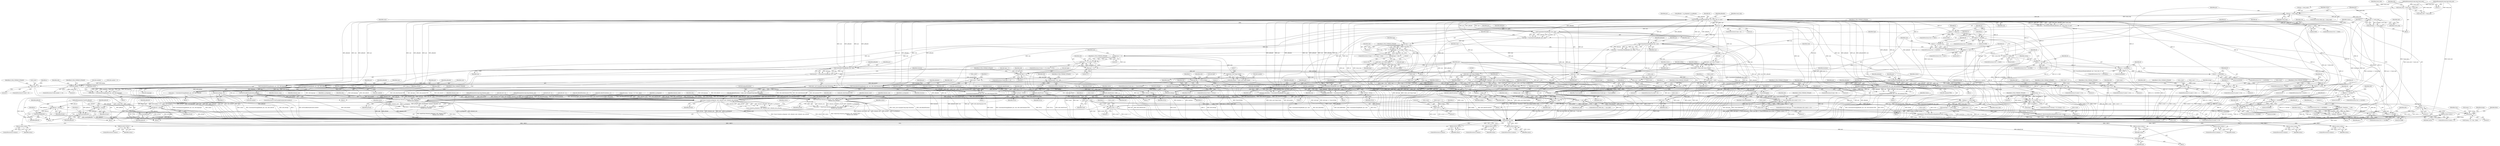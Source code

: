 digraph "1_Android_cc274e2abe8b2a6698a5c47d8aa4bb45f1f9538d_57@integer" {
"1000144" [label="(Call,track_stop = track_start + track_size)"];
"1000123" [label="(MethodParameterIn,long long track_start)"];
"1000124" [label="(MethodParameterIn,long long track_size)"];
"1000214" [label="(Call,pos < track_stop)"];
"1000223" [label="(Call,ParseElementHeader(pReader, pos, track_stop, id, size))"];
"1000221" [label="(Call,status = ParseElementHeader(pReader, pos, track_stop, id, size))"];
"1000230" [label="(Call,status < 0)"];
"1000233" [label="(Return,return status;)"];
"1000236" [label="(Call,size < 0)"];
"1000255" [label="(Call,v.size = size)"];
"1000695" [label="(Call,info.settings = v)"];
"1000707" [label="(Call,VideoTrack::Parse(m_pSegment, info, element_start,\n                                          element_size, pTrack))"];
"1000705" [label="(Call,status = VideoTrack::Parse(m_pSegment, info, element_start,\n                                          element_size, pTrack))"];
"1000715" [label="(Return,return status;)"];
"1000717" [label="(Call,pResult = pTrack)"];
"1000720" [label="(Call,assert(pResult))"];
"1000271" [label="(Call,a.size = size)"];
"1000759" [label="(Call,info.settings = a)"];
"1000771" [label="(Call,AudioTrack::Parse(m_pSegment, info, element_start,\n                                          element_size, pTrack))"];
"1000769" [label="(Call,status = AudioTrack::Parse(m_pSegment, info, element_start,\n                                          element_size, pTrack))"];
"1000779" [label="(Return,return status;)"];
"1000781" [label="(Call,pResult = pTrack)"];
"1000784" [label="(Call,assert(pResult))"];
"1000287" [label="(Call,e.size = size)"];
"1000728" [label="(Call,pResult->ParseContentEncodingsEntry(e.start, e.size))"];
"1000792" [label="(Call,pResult->ParseContentEncodingsEntry(e.start, e.size))"];
"1000299" [label="(Call,size > 8)"];
"1000314" [label="(Call,pos_end = start + size)"];
"1000320" [label="(Call,pos_ != pos_end)"];
"1000328" [label="(Call,pReader->Read(pos_, 1, &b))"];
"1000326" [label="(Call,status = pReader->Read(pos_, 1, &b))"];
"1000335" [label="(Return,return status;)"];
"1000347" [label="(Call,++pos_)"];
"1000316" [label="(Call,start + size)"];
"1000628" [label="(Call,pos += size)"];
"1000632" [label="(Call,pos <= track_stop)"];
"1000631" [label="(Call,assert(pos <= track_stop))"];
"1000358" [label="(Call,UnserializeUInt(pReader, pos, size))"];
"1000356" [label="(Call,num = UnserializeUInt(pReader, pos, size))"];
"1000364" [label="(Call,num <= 0)"];
"1000363" [label="(Call,(num <= 0) || (num > 127))"];
"1000367" [label="(Call,num > 127)"];
"1000376" [label="(Call,static_cast<long>(num))"];
"1000372" [label="(Call,info.number = static_cast<long>(num))"];
"1000640" [label="(Call,info.number <= 0)"];
"1000648" [label="(Call,GetTrackByNumber(info.number))"];
"1000853" [label="(Call,Track::Create(m_pSegment, info, element_start, element_size, pTrack))"];
"1000851" [label="(Call,status =\n Track::Create(m_pSegment, info, element_start, element_size, pTrack))"];
"1000861" [label="(Return,return status;)"];
"1000863" [label="(Call,pResult = pTrack)"];
"1000866" [label="(Call,assert(pResult))"];
"1000388" [label="(Call,UnserializeUInt(pReader, pos, size))"];
"1000386" [label="(Call,type = UnserializeUInt(pReader, pos, size))"];
"1000394" [label="(Call,type <= 0)"];
"1000393" [label="(Call,(type <= 0) || (type > 254))"];
"1000397" [label="(Call,type > 254)"];
"1000406" [label="(Call,static_cast<long>(type))"];
"1000402" [label="(Call,info.type = static_cast<long>(type))"];
"1000655" [label="(Call,info.type <= 0)"];
"1000673" [label="(Call,info.type == Track::kVideo)"];
"1000737" [label="(Call,info.type == Track::kAudio)"];
"1000819" [label="(Call,info.type == Track::kMetadata)"];
"1000818" [label="(Call,info.type == Track::kMetadata && e.start >= 0)"];
"1000418" [label="(Call,UnserializeString(pReader, pos, size, info.nameAsUTF8))"];
"1000416" [label="(Call,status =\n UnserializeString(pReader, pos, size, info.nameAsUTF8))"];
"1000427" [label="(Return,return status;)"];
"1000438" [label="(Call,UnserializeString(pReader, pos, size, info.language))"];
"1000436" [label="(Call,status = UnserializeString(pReader, pos, size, info.language))"];
"1000447" [label="(Return,return status;)"];
"1000458" [label="(Call,UnserializeUInt(pReader, pos, size))"];
"1000456" [label="(Call,duration = UnserializeUInt(pReader, pos, size))"];
"1000463" [label="(Call,duration < 0)"];
"1000472" [label="(Call,static_cast<unsigned long long>(duration))"];
"1000468" [label="(Call,info.defaultDuration = static_cast<unsigned long long>(duration))"];
"1000484" [label="(Call,UnserializeString(pReader, pos, size, info.codecId))"];
"1000482" [label="(Call,status = UnserializeString(pReader, pos, size, info.codecId))"];
"1000493" [label="(Return,return status;)"];
"1000503" [label="(Call,UnserializeUInt(pReader, pos, size))"];
"1000501" [label="(Call,lacing = UnserializeUInt(pReader, pos, size))"];
"1000509" [label="(Call,lacing < 0)"];
"1000508" [label="(Call,(lacing < 0) || (lacing > 1))"];
"1000512" [label="(Call,lacing > 1)"];
"1000667" [label="(Call,lacing > 0)"];
"1000539" [label="(Call,static_cast<size_t>(size))"];
"1000537" [label="(Call,buflen = static_cast<size_t>(size))"];
"1000559" [label="(Call,static_cast<long>(buflen))"];
"1000557" [label="(Call,pReader->Read(pos, static_cast<long>(buflen), buf))"];
"1000548" [label="(Call,buf == NULL)"];
"1000526" [label="(Call,info.codecPrivate = NULL)"];
"1000701" [label="(Call,* pTrack = NULL)"];
"1000765" [label="(Call,* pTrack = NULL)"];
"1000847" [label="(Call,* pTrack = NULL)"];
"1000555" [label="(Call,status = pReader->Read(pos, static_cast<long>(buflen), buf))"];
"1000568" [label="(Return,return status;)"];
"1000566" [label="(Call,delete[] buf)"];
"1000570" [label="(Call,info.codecPrivate = buf)"];
"1000575" [label="(Call,info.codecPrivateSize = buflen)"];
"1000589" [label="(Call,UnserializeString(pReader, pos, size, info.codecNameAsUTF8))"];
"1000587" [label="(Call,status =\n UnserializeString(pReader, pos, size, info.codecNameAsUTF8))"];
"1000598" [label="(Return,return status;)"];
"1000610" [label="(Call,UnserializeUInt(pReader, pos, size))"];
"1000606" [label="(Call,info.codecDelay = UnserializeUInt(pReader, pos, size))"];
"1000624" [label="(Call,UnserializeUInt(pReader, pos, size))"];
"1000620" [label="(Call,info.seekPreRoll = UnserializeUInt(pReader, pos, size))"];
"1000242" [label="(Call,start = pos)"];
"1000250" [label="(Call,v.start = start)"];
"1000680" [label="(Call,v.start < 0)"];
"1000752" [label="(Call,v.start >= 0)"];
"1000810" [label="(Call,v.start >= 0)"];
"1000266" [label="(Call,a.start = start)"];
"1000688" [label="(Call,a.start >= 0)"];
"1000744" [label="(Call,a.start < 0)"];
"1000802" [label="(Call,a.start >= 0)"];
"1000282" [label="(Call,e.start = start)"];
"1000723" [label="(Call,e.start >= 0)"];
"1000787" [label="(Call,e.start >= 0)"];
"1000824" [label="(Call,e.start >= 0)"];
"1000310" [label="(Call,pos_ = start)"];
"1000246" [label="(Call,id == 0x60)"];
"1000262" [label="(Call,id == 0x61)"];
"1000278" [label="(Call,id == 0x2D80)"];
"1000294" [label="(Call,id == 0x33C5)"];
"1000351" [label="(Call,id == 0x57)"];
"1000381" [label="(Call,id == 0x03)"];
"1000411" [label="(Call,id == 0x136E)"];
"1000431" [label="(Call,id == 0x02B59C)"];
"1000451" [label="(Call,id == 0x03E383)"];
"1000477" [label="(Call,id == 0x06)"];
"1000497" [label="(Call,id == 0x1C)"];
"1000519" [label="(Call,id == 0x23A2)"];
"1000582" [label="(Call,id == 0x058688)"];
"1000602" [label="(Call,id == 0x16AA)"];
"1000616" [label="(Call,id == 0x16BB)"];
"1000636" [label="(Call,pos == track_stop)"];
"1000635" [label="(Call,assert(pos == track_stop))"];
"1000227" [label="(Identifier,id)"];
"1000465" [label="(Literal,0)"];
"1000124" [label="(MethodParameterIn,long long track_size)"];
"1000629" [label="(Identifier,pos)"];
"1000438" [label="(Call,UnserializeString(pReader, pos, size, info.language))"];
"1000359" [label="(Identifier,pReader)"];
"1000279" [label="(Identifier,id)"];
"1000597" [label="(Identifier,status)"];
"1000745" [label="(Call,a.start)"];
"1000367" [label="(Call,num > 127)"];
"1000458" [label="(Call,UnserializeUInt(pReader, pos, size))"];
"1000386" [label="(Call,type = UnserializeUInt(pReader, pos, size))"];
"1000335" [label="(Return,return status;)"];
"1000754" [label="(Identifier,v)"];
"1000604" [label="(Literal,0x16AA)"];
"1000854" [label="(Identifier,m_pSegment)"];
"1000442" [label="(Call,info.language)"];
"1000127" [label="(MethodParameterIn,Track*& pResult)"];
"1000510" [label="(Identifier,lacing)"];
"1000690" [label="(Identifier,a)"];
"1000739" [label="(Identifier,info)"];
"1000472" [label="(Call,static_cast<unsigned long long>(duration))"];
"1000548" [label="(Call,buf == NULL)"];
"1000736" [label="(ControlStructure,if (info.type == Track::kAudio))"];
"1000497" [label="(Call,id == 0x1C)"];
"1000456" [label="(Call,duration = UnserializeUInt(pReader, pos, size))"];
"1000824" [label="(Call,e.start >= 0)"];
"1000664" [label="(Identifier,info)"];
"1000470" [label="(Identifier,info)"];
"1000426" [label="(Identifier,status)"];
"1000818" [label="(Call,info.type == Track::kMetadata && e.start >= 0)"];
"1000743" [label="(ControlStructure,if (a.start < 0))"];
"1000628" [label="(Call,pos += size)"];
"1000165" [label="(Call,info.defaultDuration = 0)"];
"1000460" [label="(Identifier,pos)"];
"1000361" [label="(Identifier,size)"];
"1000834" [label="(Identifier,info)"];
"1000299" [label="(Call,size > 8)"];
"1000526" [label="(Call,info.codecPrivate = NULL)"];
"1000732" [label="(Call,e.size)"];
"1000592" [label="(Identifier,size)"];
"1000811" [label="(Call,v.start)"];
"1000625" [label="(Identifier,pReader)"];
"1000433" [label="(Literal,0x02B59C)"];
"1000699" [label="(Identifier,v)"];
"1000485" [label="(Identifier,pReader)"];
"1000259" [label="(Identifier,size)"];
"1000792" [label="(Call,pResult->ParseContentEncodingsEntry(e.start, e.size))"];
"1000577" [label="(Identifier,info)"];
"1000387" [label="(Identifier,type)"];
"1000306" [label="(Identifier,info)"];
"1000326" [label="(Call,status = pReader->Read(pos_, 1, &b))"];
"1000242" [label="(Call,start = pos)"];
"1000228" [label="(Identifier,size)"];
"1000635" [label="(Call,assert(pos == track_stop))"];
"1000656" [label="(Call,info.type)"];
"1000412" [label="(Identifier,id)"];
"1000396" [label="(Literal,0)"];
"1000334" [label="(Identifier,status)"];
"1000549" [label="(Identifier,buf)"];
"1000705" [label="(Call,status = VideoTrack::Parse(m_pSegment, info, element_start,\n                                          element_size, pTrack))"];
"1000459" [label="(Identifier,pReader)"];
"1000737" [label="(Call,info.type == Track::kAudio)"];
"1000761" [label="(Identifier,info)"];
"1000718" [label="(Identifier,pResult)"];
"1000636" [label="(Call,pos == track_stop)"];
"1000488" [label="(Call,info.codecId)"];
"1000709" [label="(Identifier,info)"];
"1000627" [label="(Identifier,size)"];
"1000860" [label="(Identifier,status)"];
"1000750" [label="(Identifier,E_FILE_FORMAT_INVALID)"];
"1000342" [label="(Call,info.uid |= b)"];
"1000695" [label="(Call,info.settings = v)"];
"1000746" [label="(Identifier,a)"];
"1000765" [label="(Call,* pTrack = NULL)"];
"1000315" [label="(Identifier,pos_end)"];
"1000266" [label="(Call,a.start = start)"];
"1000234" [label="(Identifier,status)"];
"1000531" [label="(Call,info.codecPrivateSize = 0)"];
"1000771" [label="(Call,AudioTrack::Parse(m_pSegment, info, element_start,\n                                          element_size, pTrack))"];
"1000687" [label="(ControlStructure,if (a.start >= 0))"];
"1000666" [label="(Call,(lacing > 0) ? true : false)"];
"1000808" [label="(Identifier,E_FILE_FORMAT_INVALID)"];
"1000494" [label="(Identifier,status)"];
"1000502" [label="(Identifier,lacing)"];
"1000793" [label="(Call,e.start)"];
"1000607" [label="(Call,info.codecDelay)"];
"1000538" [label="(Identifier,buflen)"];
"1000293" [label="(ControlStructure,if (id == 0x33C5))"];
"1000853" [label="(Call,Track::Create(m_pSegment, info, element_start, element_size, pTrack))"];
"1000617" [label="(Identifier,id)"];
"1000467" [label="(Identifier,E_FILE_FORMAT_INVALID)"];
"1000394" [label="(Call,type <= 0)"];
"1000414" [label="(Block,)"];
"1000646" [label="(Identifier,E_FILE_FORMAT_INVALID)"];
"1000378" [label="(Identifier,num)"];
"1000696" [label="(Call,info.settings)"];
"1000598" [label="(Return,return status;)"];
"1000599" [label="(Identifier,status)"];
"1000321" [label="(Identifier,pos_)"];
"1000454" [label="(Block,)"];
"1000469" [label="(Call,info.defaultDuration)"];
"1000863" [label="(Call,pResult = pTrack)"];
"1000210" [label="(Call,lacing = 1)"];
"1000648" [label="(Call,GetTrackByNumber(info.number))"];
"1000785" [label="(Identifier,pResult)"];
"1000354" [label="(Block,)"];
"1000622" [label="(Identifier,info)"];
"1000776" [label="(Identifier,pTrack)"];
"1000686" [label="(Identifier,E_FILE_FORMAT_INVALID)"];
"1000145" [label="(Identifier,track_stop)"];
"1000707" [label="(Call,VideoTrack::Parse(m_pSegment, info, element_start,\n                                          element_size, pTrack))"];
"1000311" [label="(Identifier,pos_)"];
"1000618" [label="(Literal,0x16BB)"];
"1000397" [label="(Call,type > 254)"];
"1000236" [label="(Call,size < 0)"];
"1000501" [label="(Call,lacing = UnserializeUInt(pReader, pos, size))"];
"1000674" [label="(Call,info.type)"];
"1000717" [label="(Call,pResult = pTrack)"];
"1000812" [label="(Identifier,v)"];
"1000616" [label="(Call,id == 0x16BB)"];
"1000425" [label="(ControlStructure,if (status))"];
"1000556" [label="(Identifier,status)"];
"1000243" [label="(Identifier,start)"];
"1000702" [label="(Identifier,pTrack)"];
"1000828" [label="(Literal,0)"];
"1000317" [label="(Identifier,start)"];
"1000353" [label="(Literal,0x57)"];
"1000462" [label="(ControlStructure,if (duration < 0))"];
"1000533" [label="(Identifier,info)"];
"1000224" [label="(Identifier,pReader)"];
"1000576" [label="(Call,info.codecPrivateSize)"];
"1000275" [label="(Identifier,size)"];
"1000491" [label="(ControlStructure,if (status))"];
"1000727" [label="(Literal,0)"];
"1000420" [label="(Identifier,pos)"];
"1000463" [label="(Call,duration < 0)"];
"1000406" [label="(Call,static_cast<long>(type))"];
"1000780" [label="(Identifier,status)"];
"1000642" [label="(Identifier,info)"];
"1000484" [label="(Call,UnserializeString(pReader, pos, size, info.codecId))"];
"1000257" [label="(Identifier,v)"];
"1000357" [label="(Identifier,num)"];
"1000567" [label="(Identifier,buf)"];
"1000250" [label="(Call,v.start = start)"];
"1000272" [label="(Call,a.size)"];
"1000301" [label="(Literal,8)"];
"1000519" [label="(Call,id == 0x23A2)"];
"1000624" [label="(Call,UnserializeUInt(pReader, pos, size))"];
"1000362" [label="(ControlStructure,if ((num <= 0) || (num > 127)))"];
"1000434" [label="(Block,)"];
"1000869" [label="(Literal,0)"];
"1000612" [label="(Identifier,pos)"];
"1000246" [label="(Call,id == 0x60)"];
"1000404" [label="(Identifier,info)"];
"1000322" [label="(Identifier,pos_end)"];
"1000570" [label="(Call,info.codecPrivate = buf)"];
"1000520" [label="(Identifier,id)"];
"1000330" [label="(Literal,1)"];
"1000496" [label="(ControlStructure,if (id == 0x1C))"];
"1000541" [label="(Identifier,size)"];
"1000682" [label="(Identifier,v)"];
"1000816" [label="(Identifier,E_FILE_FORMAT_INVALID)"];
"1000261" [label="(ControlStructure,if (id == 0x61))"];
"1000537" [label="(Call,buflen = static_cast<size_t>(size))"];
"1000550" [label="(Identifier,NULL)"];
"1000826" [label="(Identifier,e)"];
"1000144" [label="(Call,track_stop = track_start + track_size)"];
"1000588" [label="(Identifier,status)"];
"1000384" [label="(Block,)"];
"1000235" [label="(ControlStructure,if (size < 0))"];
"1000741" [label="(Identifier,Track::kAudio)"];
"1000284" [label="(Identifier,e)"];
"1000352" [label="(Identifier,id)"];
"1000282" [label="(Call,e.start = start)"];
"1000530" [label="(Identifier,NULL)"];
"1000303" [label="(Identifier,E_FILE_FORMAT_INVALID)"];
"1000232" [label="(Literal,0)"];
"1000713" [label="(ControlStructure,if (status))"];
"1000543" [label="(Identifier,buflen)"];
"1000561" [label="(Identifier,buflen)"];
"1000448" [label="(Identifier,status)"];
"1000847" [label="(Call,* pTrack = NULL)"];
"1000427" [label="(Return,return status;)"];
"1000634" [label="(Identifier,track_stop)"];
"1000451" [label="(Call,id == 0x03E383)"];
"1000655" [label="(Call,info.type <= 0)"];
"1000440" [label="(Identifier,pos)"];
"1000613" [label="(Identifier,size)"];
"1000254" [label="(Identifier,start)"];
"1000864" [label="(Identifier,pResult)"];
"1000719" [label="(Identifier,pTrack)"];
"1000291" [label="(Identifier,size)"];
"1000856" [label="(Identifier,element_start)"];
"1000499" [label="(Literal,0x1C)"];
"1000641" [label="(Call,info.number)"];
"1000184" [label="(Call,a.start = -1)"];
"1000558" [label="(Identifier,pos)"];
"1000383" [label="(Literal,0x03)"];
"1000155" [label="(Call,info.number = 0)"];
"1000809" [label="(ControlStructure,if (v.start >= 0))"];
"1000728" [label="(Call,pResult->ParseContentEncodingsEntry(e.start, e.size))"];
"1000569" [label="(Identifier,status)"];
"1000557" [label="(Call,pReader->Read(pos, static_cast<long>(buflen), buf))"];
"1000796" [label="(Call,e.size)"];
"1000644" [label="(Literal,0)"];
"1000126" [label="(MethodParameterIn,long long element_size)"];
"1000773" [label="(Identifier,info)"];
"1000587" [label="(Call,status =\n UnserializeString(pReader, pos, size, info.codecNameAsUTF8))"];
"1000468" [label="(Call,info.defaultDuration = static_cast<unsigned long long>(duration))"];
"1000318" [label="(Identifier,size)"];
"1000363" [label="(Call,(num <= 0) || (num > 127))"];
"1000867" [label="(Identifier,pResult)"];
"1000146" [label="(Call,track_start + track_size)"];
"1000351" [label="(Call,id == 0x57)"];
"1000791" [label="(Literal,0)"];
"1000654" [label="(ControlStructure,if (info.type <= 0))"];
"1000667" [label="(Call,lacing > 0)"];
"1000516" [label="(Identifier,E_FILE_FORMAT_INVALID)"];
"1000794" [label="(Identifier,e)"];
"1000271" [label="(Call,a.size = size)"];
"1000223" [label="(Call,ParseElementHeader(pReader, pos, track_stop, id, size))"];
"1000401" [label="(Identifier,E_FILE_FORMAT_INVALID)"];
"1000725" [label="(Identifier,e)"];
"1000562" [label="(Identifier,buf)"];
"1000591" [label="(Identifier,pos)"];
"1000512" [label="(Call,lacing > 1)"];
"1000759" [label="(Call,info.settings = a)"];
"1000766" [label="(Identifier,pTrack)"];
"1000255" [label="(Call,v.size = size)"];
"1000464" [label="(Identifier,duration)"];
"1000653" [label="(Identifier,E_FILE_FORMAT_INVALID)"];
"1000477" [label="(Call,id == 0x06)"];
"1000575" [label="(Call,info.codecPrivateSize = buflen)"];
"1000801" [label="(ControlStructure,if (a.start >= 0))"];
"1000589" [label="(Call,UnserializeString(pReader, pos, size, info.codecNameAsUTF8))"];
"1000584" [label="(Literal,0x058688)"];
"1000389" [label="(Identifier,pReader)"];
"1000608" [label="(Identifier,info)"];
"1000724" [label="(Call,e.start)"];
"1000581" [label="(ControlStructure,if (id == 0x058688))"];
"1000861" [label="(Return,return status;)"];
"1000390" [label="(Identifier,pos)"];
"1000714" [label="(Identifier,status)"];
"1000296" [label="(Literal,0x33C5)"];
"1000851" [label="(Call,status =\n Track::Create(m_pSegment, info, element_start, element_size, pTrack))"];
"1000508" [label="(Call,(lacing < 0) || (lacing > 1))"];
"1000251" [label="(Call,v.start)"];
"1000256" [label="(Call,v.size)"];
"1000408" [label="(Identifier,type)"];
"1000171" [label="(Call,v.start = -1)"];
"1000402" [label="(Call,info.type = static_cast<long>(type))"];
"1000559" [label="(Call,static_cast<long>(buflen))"];
"1000566" [label="(Call,delete[] buf)"];
"1000249" [label="(Block,)"];
"1000781" [label="(Call,pResult = pTrack)"];
"1000413" [label="(Literal,0x136E)"];
"1000855" [label="(Identifier,info)"];
"1000215" [label="(Identifier,pos)"];
"1000763" [label="(Identifier,a)"];
"1000331" [label="(Call,&b)"];
"1000789" [label="(Identifier,e)"];
"1000631" [label="(Call,assert(pos <= track_stop))"];
"1000504" [label="(Identifier,pReader)"];
"1000398" [label="(Identifier,type)"];
"1000637" [label="(Identifier,pos)"];
"1000697" [label="(Identifier,info)"];
"1000403" [label="(Call,info.type)"];
"1000527" [label="(Call,info.codecPrivate)"];
"1000310" [label="(Call,pos_ = start)"];
"1000748" [label="(Literal,0)"];
"1000388" [label="(Call,UnserializeUInt(pReader, pos, size))"];
"1000870" [label="(MethodReturn,long)"];
"1000226" [label="(Identifier,track_stop)"];
"1000668" [label="(Identifier,lacing)"];
"1000544" [label="(Block,)"];
"1000507" [label="(ControlStructure,if ((lacing < 0) || (lacing > 1)))"];
"1000810" [label="(Call,v.start >= 0)"];
"1000492" [label="(Identifier,status)"];
"1000760" [label="(Call,info.settings)"];
"1000806" [label="(Literal,0)"];
"1000630" [label="(Identifier,size)"];
"1000738" [label="(Call,info.type)"];
"1000804" [label="(Identifier,a)"];
"1000547" [label="(ControlStructure,if (buf == NULL))"];
"1000364" [label="(Call,num <= 0)"];
"1000428" [label="(Identifier,status)"];
"1000782" [label="(Identifier,pResult)"];
"1000432" [label="(Identifier,id)"];
"1000553" [label="(Literal,1)"];
"1000849" [label="(Identifier,NULL)"];
"1000371" [label="(Identifier,E_FILE_FORMAT_INVALID)"];
"1000268" [label="(Identifier,a)"];
"1000225" [label="(Identifier,pos)"];
"1000222" [label="(Identifier,status)"];
"1000819" [label="(Call,info.type == Track::kMetadata)"];
"1000751" [label="(ControlStructure,if (v.start >= 0))"];
"1000752" [label="(Call,v.start >= 0)"];
"1000596" [label="(ControlStructure,if (status))"];
"1000679" [label="(ControlStructure,if (v.start < 0))"];
"1000336" [label="(Identifier,status)"];
"1000769" [label="(Call,status = AudioTrack::Parse(m_pSegment, info, element_start,\n                                          element_size, pTrack))"];
"1000678" [label="(Block,)"];
"1000784" [label="(Call,assert(pResult))"];
"1000770" [label="(Identifier,status)"];
"1000366" [label="(Literal,0)"];
"1000329" [label="(Identifier,pos_)"];
"1000480" [label="(Block,)"];
"1000568" [label="(Return,return status;)"];
"1000859" [label="(ControlStructure,if (status))"];
"1000788" [label="(Call,e.start)"];
"1000152" [label="(Identifier,info)"];
"1000565" [label="(Block,)"];
"1000632" [label="(Call,pos <= track_stop)"];
"1000333" [label="(ControlStructure,if (status))"];
"1000230" [label="(Call,status < 0)"];
"1000659" [label="(Literal,0)"];
"1000229" [label="(ControlStructure,if (status < 0))"];
"1000715" [label="(Return,return status;)"];
"1000672" [label="(ControlStructure,if (info.type == Track::kVideo))"];
"1000376" [label="(Call,static_cast<long>(num))"];
"1000382" [label="(Identifier,id)"];
"1000742" [label="(Block,)"];
"1000437" [label="(Identifier,status)"];
"1000511" [label="(Literal,0)"];
"1000779" [label="(Return,return status;)"];
"1000393" [label="(Call,(type <= 0) || (type > 254))"];
"1000474" [label="(Identifier,duration)"];
"1000263" [label="(Identifier,id)"];
"1000476" [label="(ControlStructure,if (id == 0x06))"];
"1000585" [label="(Block,)"];
"1000823" [label="(Identifier,Track::kMetadata)"];
"1000411" [label="(Call,id == 0x136E)"];
"1000583" [label="(Identifier,id)"];
"1000447" [label="(Return,return status;)"];
"1000521" [label="(Literal,0x23A2)"];
"1000240" [label="(Identifier,E_FILE_FORMAT_INVALID)"];
"1000606" [label="(Call,info.codecDelay = UnserializeUInt(pReader, pos, size))"];
"1000814" [label="(Literal,0)"];
"1000197" [label="(Call,e.start = -1)"];
"1000478" [label="(Identifier,id)"];
"1000431" [label="(Call,id == 0x02B59C)"];
"1000650" [label="(Identifier,info)"];
"1000817" [label="(ControlStructure,if (info.type == Track::kMetadata && e.start >= 0))"];
"1000518" [label="(ControlStructure,if (id == 0x23A2))"];
"1000479" [label="(Literal,0x06)"];
"1000238" [label="(Literal,0)"];
"1000661" [label="(Identifier,E_FILE_FORMAT_INVALID)"];
"1000304" [label="(Call,info.uid = 0)"];
"1000365" [label="(Identifier,num)"];
"1000602" [label="(Call,id == 0x16AA)"];
"1000684" [label="(Literal,0)"];
"1000320" [label="(Call,pos_ != pos_end)"];
"1000294" [label="(Call,id == 0x33C5)"];
"1000753" [label="(Call,v.start)"];
"1000288" [label="(Call,e.size)"];
"1000610" [label="(Call,UnserializeUInt(pReader, pos, size))"];
"1000289" [label="(Identifier,e)"];
"1000372" [label="(Call,info.number = static_cast<long>(num))"];
"1000800" [label="(Block,)"];
"1000368" [label="(Identifier,num)"];
"1000712" [label="(Identifier,pTrack)"];
"1000640" [label="(Call,info.number <= 0)"];
"1000453" [label="(Literal,0x03E383)"];
"1000852" [label="(Identifier,status)"];
"1000214" [label="(Call,pos < track_stop)"];
"1000328" [label="(Call,pReader->Read(pos_, 1, &b))"];
"1000487" [label="(Identifier,size)"];
"1000621" [label="(Call,info.seekPreRoll)"];
"1000593" [label="(Call,info.codecNameAsUTF8)"];
"1000273" [label="(Identifier,a)"];
"1000358" [label="(Call,UnserializeUInt(pReader, pos, size))"];
"1000221" [label="(Call,status = ParseElementHeader(pReader, pos, track_stop, id, size))"];
"1000802" [label="(Call,a.start >= 0)"];
"1000430" [label="(ControlStructure,if (id == 0x02B59C))"];
"1000701" [label="(Call,* pTrack = NULL)"];
"1000720" [label="(Call,assert(pResult))"];
"1000360" [label="(Identifier,pos)"];
"1000673" [label="(Call,info.type == Track::kVideo)"];
"1000278" [label="(Call,id == 0x2D80)"];
"1000160" [label="(Call,info.uid = 0)"];
"1000657" [label="(Identifier,info)"];
"1000778" [label="(Identifier,status)"];
"1000786" [label="(ControlStructure,if (e.start >= 0))"];
"1000283" [label="(Call,e.start)"];
"1000177" [label="(Call,v.size = -1)"];
"1000694" [label="(Identifier,E_FILE_FORMAT_INVALID)"];
"1000858" [label="(Identifier,pTrack)"];
"1000277" [label="(ControlStructure,if (id == 0x2D80))"];
"1000722" [label="(ControlStructure,if (e.start >= 0))"];
"1000744" [label="(Call,a.start < 0)"];
"1000134" [label="(Call,pReader = m_pSegment->m_pReader)"];
"1000252" [label="(Identifier,v)"];
"1000706" [label="(Identifier,status)"];
"1000416" [label="(Call,status =\n UnserializeString(pReader, pos, size, info.nameAsUTF8))"];
"1000203" [label="(Call,e.size = -1)"];
"1000264" [label="(Literal,0x61)"];
"1000399" [label="(Literal,254)"];
"1000848" [label="(Identifier,pTrack)"];
"1000503" [label="(Call,UnserializeUInt(pReader, pos, size))"];
"1000417" [label="(Identifier,status)"];
"1000369" [label="(Literal,127)"];
"1000689" [label="(Call,a.start)"];
"1000615" [label="(ControlStructure,if (id == 0x16BB))"];
"1000710" [label="(Identifier,element_start)"];
"1000498" [label="(Identifier,id)"];
"1000213" [label="(ControlStructure,while (pos < track_stop))"];
"1000233" [label="(Return,return status;)"];
"1000298" [label="(ControlStructure,if (size > 8))"];
"1000297" [label="(Block,)"];
"1000312" [label="(Identifier,start)"];
"1000450" [label="(ControlStructure,if (id == 0x03E383))"];
"1000506" [label="(Identifier,size)"];
"1000486" [label="(Identifier,pos)"];
"1000316" [label="(Call,start + size)"];
"1000270" [label="(Identifier,start)"];
"1000662" [label="(Call,info.lacing = (lacing > 0) ? true : false)"];
"1000857" [label="(Identifier,element_size)"];
"1000681" [label="(Call,v.start)"];
"1000649" [label="(Call,info.number)"];
"1000564" [label="(Identifier,status)"];
"1000669" [label="(Literal,0)"];
"1000756" [label="(Literal,0)"];
"1000265" [label="(Block,)"];
"1000671" [label="(Identifier,false)"];
"1000524" [label="(Identifier,info)"];
"1000123" [label="(MethodParameterIn,long long track_start)"];
"1000286" [label="(Identifier,start)"];
"1000513" [label="(Identifier,lacing)"];
"1000381" [label="(Call,id == 0x03)"];
"1000439" [label="(Identifier,pReader)"];
"1000140" [label="(Call,pos = track_start)"];
"1000677" [label="(Identifier,Track::kVideo)"];
"1000505" [label="(Identifier,pos)"];
"1000418" [label="(Call,UnserializeString(pReader, pos, size, info.nameAsUTF8))"];
"1000217" [label="(Block,)"];
"1000327" [label="(Identifier,status)"];
"1000392" [label="(ControlStructure,if ((type <= 0) || (type > 254)))"];
"1000419" [label="(Identifier,pReader)"];
"1000410" [label="(ControlStructure,if (id == 0x136E))"];
"1000500" [label="(Block,)"];
"1000571" [label="(Call,info.codecPrivate)"];
"1000555" [label="(Call,status = pReader->Read(pos, static_cast<long>(buflen), buf))"];
"1000692" [label="(Literal,0)"];
"1000821" [label="(Identifier,info)"];
"1000579" [label="(Identifier,buflen)"];
"1000721" [label="(Identifier,pResult)"];
"1000323" [label="(Block,)"];
"1000446" [label="(Identifier,status)"];
"1000245" [label="(ControlStructure,if (id == 0x60))"];
"1000774" [label="(Identifier,element_start)"];
"1000866" [label="(Call,assert(pResult))"];
"1000300" [label="(Identifier,size)"];
"1000287" [label="(Call,e.size = size)"];
"1000350" [label="(ControlStructure,if (id == 0x57))"];
"1000216" [label="(Identifier,track_stop)"];
"1000865" [label="(Identifier,pTrack)"];
"1000582" [label="(Call,id == 0x058688)"];
"1000493" [label="(Return,return status;)"];
"1000190" [label="(Call,a.size = -1)"];
"1000267" [label="(Call,a.start)"];
"1000452" [label="(Identifier,id)"];
"1000803" [label="(Call,a.start)"];
"1000758" [label="(Identifier,E_FILE_FORMAT_INVALID)"];
"1000461" [label="(Identifier,size)"];
"1000777" [label="(ControlStructure,if (status))"];
"1000626" [label="(Identifier,pos)"];
"1000711" [label="(Identifier,element_size)"];
"1000314" [label="(Call,pos_end = start + size)"];
"1000730" [label="(Identifier,e)"];
"1000380" [label="(ControlStructure,if (id == 0x03))"];
"1000638" [label="(Identifier,track_stop)"];
"1000647" [label="(ControlStructure,if (GetTrackByNumber(info.number)))"];
"1000441" [label="(Identifier,size)"];
"1000620" [label="(Call,info.seekPreRoll = UnserializeUInt(pReader, pos, size))"];
"1000248" [label="(Literal,0x60)"];
"1000374" [label="(Identifier,info)"];
"1000830" [label="(Identifier,E_FILE_FORMAT_INVALID)"];
"1000244" [label="(Identifier,pos)"];
"1000783" [label="(Identifier,pTrack)"];
"1000619" [label="(Block,)"];
"1000639" [label="(ControlStructure,if (info.number <= 0))"];
"1000522" [label="(Block,)"];
"1000483" [label="(Identifier,status)"];
"1000539" [label="(Call,static_cast<size_t>(size))"];
"1000445" [label="(ControlStructure,if (status))"];
"1000633" [label="(Identifier,pos)"];
"1000574" [label="(Identifier,buf)"];
"1000767" [label="(Identifier,NULL)"];
"1000590" [label="(Identifier,pReader)"];
"1000391" [label="(Identifier,size)"];
"1000262" [label="(Call,id == 0x61)"];
"1000347" [label="(Call,++pos_)"];
"1000603" [label="(Identifier,id)"];
"1000605" [label="(Block,)"];
"1000280" [label="(Literal,0x2D80)"];
"1000128" [label="(Block,)"];
"1000348" [label="(Identifier,pos_)"];
"1000703" [label="(Identifier,NULL)"];
"1000670" [label="(Identifier,true)"];
"1000150" [label="(Call,info.type = 0)"];
"1000436" [label="(Call,status = UnserializeString(pReader, pos, size, info.language))"];
"1000509" [label="(Call,lacing < 0)"];
"1000295" [label="(Identifier,id)"];
"1000125" [label="(MethodParameterIn,long long element_start)"];
"1000247" [label="(Identifier,id)"];
"1000708" [label="(Identifier,m_pSegment)"];
"1000723" [label="(Call,e.start >= 0)"];
"1000825" [label="(Call,e.start)"];
"1000862" [label="(Identifier,status)"];
"1000514" [label="(Literal,1)"];
"1000395" [label="(Identifier,type)"];
"1000457" [label="(Identifier,duration)"];
"1000281" [label="(Block,)"];
"1000601" [label="(ControlStructure,if (id == 0x16AA))"];
"1000680" [label="(Call,v.start < 0)"];
"1000611" [label="(Identifier,pReader)"];
"1000775" [label="(Identifier,element_size)"];
"1000787" [label="(Call,e.start >= 0)"];
"1000716" [label="(Identifier,status)"];
"1000356" [label="(Call,num = UnserializeUInt(pReader, pos, size))"];
"1000231" [label="(Identifier,status)"];
"1000772" [label="(Identifier,m_pSegment)"];
"1000373" [label="(Call,info.number)"];
"1000237" [label="(Identifier,size)"];
"1000319" [label="(ControlStructure,while (pos_ != pos_end))"];
"1000482" [label="(Call,status = UnserializeString(pReader, pos, size, info.codecId))"];
"1000820" [label="(Call,info.type)"];
"1000421" [label="(Identifier,size)"];
"1000422" [label="(Call,info.nameAsUTF8)"];
"1000688" [label="(Call,a.start >= 0)"];
"1000729" [label="(Call,e.start)"];
"1000144" -> "1000128"  [label="AST: "];
"1000144" -> "1000146"  [label="CFG: "];
"1000145" -> "1000144"  [label="AST: "];
"1000146" -> "1000144"  [label="AST: "];
"1000152" -> "1000144"  [label="CFG: "];
"1000144" -> "1000870"  [label="DDG: track_start + track_size"];
"1000123" -> "1000144"  [label="DDG: track_start"];
"1000124" -> "1000144"  [label="DDG: track_size"];
"1000144" -> "1000214"  [label="DDG: track_stop"];
"1000123" -> "1000122"  [label="AST: "];
"1000123" -> "1000870"  [label="DDG: track_start"];
"1000123" -> "1000140"  [label="DDG: track_start"];
"1000123" -> "1000146"  [label="DDG: track_start"];
"1000124" -> "1000122"  [label="AST: "];
"1000124" -> "1000870"  [label="DDG: track_size"];
"1000124" -> "1000146"  [label="DDG: track_size"];
"1000214" -> "1000213"  [label="AST: "];
"1000214" -> "1000216"  [label="CFG: "];
"1000215" -> "1000214"  [label="AST: "];
"1000216" -> "1000214"  [label="AST: "];
"1000222" -> "1000214"  [label="CFG: "];
"1000637" -> "1000214"  [label="CFG: "];
"1000214" -> "1000870"  [label="DDG: pos < track_stop"];
"1000632" -> "1000214"  [label="DDG: pos"];
"1000632" -> "1000214"  [label="DDG: track_stop"];
"1000140" -> "1000214"  [label="DDG: pos"];
"1000214" -> "1000223"  [label="DDG: pos"];
"1000214" -> "1000223"  [label="DDG: track_stop"];
"1000214" -> "1000636"  [label="DDG: pos"];
"1000214" -> "1000636"  [label="DDG: track_stop"];
"1000223" -> "1000221"  [label="AST: "];
"1000223" -> "1000228"  [label="CFG: "];
"1000224" -> "1000223"  [label="AST: "];
"1000225" -> "1000223"  [label="AST: "];
"1000226" -> "1000223"  [label="AST: "];
"1000227" -> "1000223"  [label="AST: "];
"1000228" -> "1000223"  [label="AST: "];
"1000221" -> "1000223"  [label="CFG: "];
"1000223" -> "1000870"  [label="DDG: pos"];
"1000223" -> "1000870"  [label="DDG: id"];
"1000223" -> "1000870"  [label="DDG: track_stop"];
"1000223" -> "1000870"  [label="DDG: size"];
"1000223" -> "1000870"  [label="DDG: pReader"];
"1000223" -> "1000221"  [label="DDG: size"];
"1000223" -> "1000221"  [label="DDG: pReader"];
"1000223" -> "1000221"  [label="DDG: track_stop"];
"1000223" -> "1000221"  [label="DDG: id"];
"1000223" -> "1000221"  [label="DDG: pos"];
"1000458" -> "1000223"  [label="DDG: pReader"];
"1000458" -> "1000223"  [label="DDG: size"];
"1000388" -> "1000223"  [label="DDG: pReader"];
"1000388" -> "1000223"  [label="DDG: size"];
"1000589" -> "1000223"  [label="DDG: pReader"];
"1000589" -> "1000223"  [label="DDG: size"];
"1000610" -> "1000223"  [label="DDG: pReader"];
"1000610" -> "1000223"  [label="DDG: size"];
"1000624" -> "1000223"  [label="DDG: pReader"];
"1000624" -> "1000223"  [label="DDG: size"];
"1000134" -> "1000223"  [label="DDG: pReader"];
"1000503" -> "1000223"  [label="DDG: pReader"];
"1000503" -> "1000223"  [label="DDG: size"];
"1000484" -> "1000223"  [label="DDG: pReader"];
"1000484" -> "1000223"  [label="DDG: size"];
"1000418" -> "1000223"  [label="DDG: pReader"];
"1000418" -> "1000223"  [label="DDG: size"];
"1000438" -> "1000223"  [label="DDG: pReader"];
"1000438" -> "1000223"  [label="DDG: size"];
"1000358" -> "1000223"  [label="DDG: pReader"];
"1000358" -> "1000223"  [label="DDG: size"];
"1000519" -> "1000223"  [label="DDG: id"];
"1000497" -> "1000223"  [label="DDG: id"];
"1000616" -> "1000223"  [label="DDG: id"];
"1000431" -> "1000223"  [label="DDG: id"];
"1000294" -> "1000223"  [label="DDG: id"];
"1000381" -> "1000223"  [label="DDG: id"];
"1000477" -> "1000223"  [label="DDG: id"];
"1000278" -> "1000223"  [label="DDG: id"];
"1000246" -> "1000223"  [label="DDG: id"];
"1000411" -> "1000223"  [label="DDG: id"];
"1000582" -> "1000223"  [label="DDG: id"];
"1000262" -> "1000223"  [label="DDG: id"];
"1000451" -> "1000223"  [label="DDG: id"];
"1000602" -> "1000223"  [label="DDG: id"];
"1000351" -> "1000223"  [label="DDG: id"];
"1000236" -> "1000223"  [label="DDG: size"];
"1000539" -> "1000223"  [label="DDG: size"];
"1000299" -> "1000223"  [label="DDG: size"];
"1000223" -> "1000236"  [label="DDG: size"];
"1000223" -> "1000242"  [label="DDG: pos"];
"1000223" -> "1000246"  [label="DDG: id"];
"1000223" -> "1000358"  [label="DDG: pReader"];
"1000223" -> "1000358"  [label="DDG: pos"];
"1000223" -> "1000388"  [label="DDG: pReader"];
"1000223" -> "1000388"  [label="DDG: pos"];
"1000223" -> "1000418"  [label="DDG: pReader"];
"1000223" -> "1000418"  [label="DDG: pos"];
"1000223" -> "1000438"  [label="DDG: pReader"];
"1000223" -> "1000438"  [label="DDG: pos"];
"1000223" -> "1000458"  [label="DDG: pReader"];
"1000223" -> "1000458"  [label="DDG: pos"];
"1000223" -> "1000484"  [label="DDG: pReader"];
"1000223" -> "1000484"  [label="DDG: pos"];
"1000223" -> "1000503"  [label="DDG: pReader"];
"1000223" -> "1000503"  [label="DDG: pos"];
"1000223" -> "1000557"  [label="DDG: pos"];
"1000223" -> "1000589"  [label="DDG: pReader"];
"1000223" -> "1000589"  [label="DDG: pos"];
"1000223" -> "1000610"  [label="DDG: pReader"];
"1000223" -> "1000610"  [label="DDG: pos"];
"1000223" -> "1000624"  [label="DDG: pReader"];
"1000223" -> "1000624"  [label="DDG: pos"];
"1000223" -> "1000628"  [label="DDG: pos"];
"1000223" -> "1000632"  [label="DDG: track_stop"];
"1000221" -> "1000217"  [label="AST: "];
"1000222" -> "1000221"  [label="AST: "];
"1000231" -> "1000221"  [label="CFG: "];
"1000221" -> "1000870"  [label="DDG: ParseElementHeader(pReader, pos, track_stop, id, size)"];
"1000221" -> "1000230"  [label="DDG: status"];
"1000230" -> "1000229"  [label="AST: "];
"1000230" -> "1000232"  [label="CFG: "];
"1000231" -> "1000230"  [label="AST: "];
"1000232" -> "1000230"  [label="AST: "];
"1000234" -> "1000230"  [label="CFG: "];
"1000237" -> "1000230"  [label="CFG: "];
"1000230" -> "1000870"  [label="DDG: status"];
"1000230" -> "1000870"  [label="DDG: status < 0"];
"1000230" -> "1000233"  [label="DDG: status"];
"1000233" -> "1000229"  [label="AST: "];
"1000233" -> "1000234"  [label="CFG: "];
"1000234" -> "1000233"  [label="AST: "];
"1000870" -> "1000233"  [label="CFG: "];
"1000233" -> "1000870"  [label="DDG: <RET>"];
"1000234" -> "1000233"  [label="DDG: status"];
"1000236" -> "1000235"  [label="AST: "];
"1000236" -> "1000238"  [label="CFG: "];
"1000237" -> "1000236"  [label="AST: "];
"1000238" -> "1000236"  [label="AST: "];
"1000240" -> "1000236"  [label="CFG: "];
"1000243" -> "1000236"  [label="CFG: "];
"1000236" -> "1000870"  [label="DDG: size"];
"1000236" -> "1000870"  [label="DDG: size < 0"];
"1000236" -> "1000255"  [label="DDG: size"];
"1000236" -> "1000271"  [label="DDG: size"];
"1000236" -> "1000287"  [label="DDG: size"];
"1000236" -> "1000299"  [label="DDG: size"];
"1000236" -> "1000358"  [label="DDG: size"];
"1000236" -> "1000388"  [label="DDG: size"];
"1000236" -> "1000418"  [label="DDG: size"];
"1000236" -> "1000438"  [label="DDG: size"];
"1000236" -> "1000458"  [label="DDG: size"];
"1000236" -> "1000484"  [label="DDG: size"];
"1000236" -> "1000503"  [label="DDG: size"];
"1000236" -> "1000539"  [label="DDG: size"];
"1000236" -> "1000589"  [label="DDG: size"];
"1000236" -> "1000610"  [label="DDG: size"];
"1000236" -> "1000624"  [label="DDG: size"];
"1000236" -> "1000628"  [label="DDG: size"];
"1000255" -> "1000249"  [label="AST: "];
"1000255" -> "1000259"  [label="CFG: "];
"1000256" -> "1000255"  [label="AST: "];
"1000259" -> "1000255"  [label="AST: "];
"1000629" -> "1000255"  [label="CFG: "];
"1000255" -> "1000870"  [label="DDG: v.size"];
"1000255" -> "1000695"  [label="DDG: v.size"];
"1000695" -> "1000678"  [label="AST: "];
"1000695" -> "1000699"  [label="CFG: "];
"1000696" -> "1000695"  [label="AST: "];
"1000699" -> "1000695"  [label="AST: "];
"1000702" -> "1000695"  [label="CFG: "];
"1000695" -> "1000870"  [label="DDG: info.settings"];
"1000695" -> "1000870"  [label="DDG: v"];
"1000177" -> "1000695"  [label="DDG: v.size"];
"1000680" -> "1000695"  [label="DDG: v.start"];
"1000695" -> "1000707"  [label="DDG: info.settings"];
"1000707" -> "1000705"  [label="AST: "];
"1000707" -> "1000712"  [label="CFG: "];
"1000708" -> "1000707"  [label="AST: "];
"1000709" -> "1000707"  [label="AST: "];
"1000710" -> "1000707"  [label="AST: "];
"1000711" -> "1000707"  [label="AST: "];
"1000712" -> "1000707"  [label="AST: "];
"1000705" -> "1000707"  [label="CFG: "];
"1000707" -> "1000870"  [label="DDG: info"];
"1000707" -> "1000870"  [label="DDG: element_size"];
"1000707" -> "1000870"  [label="DDG: pTrack"];
"1000707" -> "1000870"  [label="DDG: m_pSegment"];
"1000707" -> "1000870"  [label="DDG: element_start"];
"1000707" -> "1000705"  [label="DDG: element_size"];
"1000707" -> "1000705"  [label="DDG: element_start"];
"1000707" -> "1000705"  [label="DDG: pTrack"];
"1000707" -> "1000705"  [label="DDG: info"];
"1000707" -> "1000705"  [label="DDG: m_pSegment"];
"1000606" -> "1000707"  [label="DDG: info.codecDelay"];
"1000438" -> "1000707"  [label="DDG: info.language"];
"1000662" -> "1000707"  [label="DDG: info.lacing"];
"1000342" -> "1000707"  [label="DDG: info.uid"];
"1000304" -> "1000707"  [label="DDG: info.uid"];
"1000165" -> "1000707"  [label="DDG: info.defaultDuration"];
"1000468" -> "1000707"  [label="DDG: info.defaultDuration"];
"1000648" -> "1000707"  [label="DDG: info.number"];
"1000526" -> "1000707"  [label="DDG: info.codecPrivate"];
"1000575" -> "1000707"  [label="DDG: info.codecPrivateSize"];
"1000531" -> "1000707"  [label="DDG: info.codecPrivateSize"];
"1000570" -> "1000707"  [label="DDG: info.codecPrivate"];
"1000484" -> "1000707"  [label="DDG: info.codecId"];
"1000620" -> "1000707"  [label="DDG: info.seekPreRoll"];
"1000673" -> "1000707"  [label="DDG: info.type"];
"1000418" -> "1000707"  [label="DDG: info.nameAsUTF8"];
"1000160" -> "1000707"  [label="DDG: info.uid"];
"1000589" -> "1000707"  [label="DDG: info.codecNameAsUTF8"];
"1000125" -> "1000707"  [label="DDG: element_start"];
"1000126" -> "1000707"  [label="DDG: element_size"];
"1000701" -> "1000707"  [label="DDG: pTrack"];
"1000707" -> "1000717"  [label="DDG: pTrack"];
"1000705" -> "1000678"  [label="AST: "];
"1000706" -> "1000705"  [label="AST: "];
"1000714" -> "1000705"  [label="CFG: "];
"1000705" -> "1000870"  [label="DDG: status"];
"1000705" -> "1000870"  [label="DDG: VideoTrack::Parse(m_pSegment, info, element_start,\n                                          element_size, pTrack)"];
"1000705" -> "1000715"  [label="DDG: status"];
"1000715" -> "1000713"  [label="AST: "];
"1000715" -> "1000716"  [label="CFG: "];
"1000716" -> "1000715"  [label="AST: "];
"1000870" -> "1000715"  [label="CFG: "];
"1000715" -> "1000870"  [label="DDG: <RET>"];
"1000716" -> "1000715"  [label="DDG: status"];
"1000717" -> "1000678"  [label="AST: "];
"1000717" -> "1000719"  [label="CFG: "];
"1000718" -> "1000717"  [label="AST: "];
"1000719" -> "1000717"  [label="AST: "];
"1000721" -> "1000717"  [label="CFG: "];
"1000717" -> "1000870"  [label="DDG: pTrack"];
"1000127" -> "1000717"  [label="DDG: pResult"];
"1000717" -> "1000720"  [label="DDG: pResult"];
"1000720" -> "1000678"  [label="AST: "];
"1000720" -> "1000721"  [label="CFG: "];
"1000721" -> "1000720"  [label="AST: "];
"1000725" -> "1000720"  [label="CFG: "];
"1000720" -> "1000870"  [label="DDG: pResult"];
"1000720" -> "1000870"  [label="DDG: assert(pResult)"];
"1000127" -> "1000720"  [label="DDG: pResult"];
"1000271" -> "1000265"  [label="AST: "];
"1000271" -> "1000275"  [label="CFG: "];
"1000272" -> "1000271"  [label="AST: "];
"1000275" -> "1000271"  [label="AST: "];
"1000629" -> "1000271"  [label="CFG: "];
"1000271" -> "1000870"  [label="DDG: a.size"];
"1000271" -> "1000759"  [label="DDG: a.size"];
"1000759" -> "1000742"  [label="AST: "];
"1000759" -> "1000763"  [label="CFG: "];
"1000760" -> "1000759"  [label="AST: "];
"1000763" -> "1000759"  [label="AST: "];
"1000766" -> "1000759"  [label="CFG: "];
"1000759" -> "1000870"  [label="DDG: info.settings"];
"1000759" -> "1000870"  [label="DDG: a"];
"1000744" -> "1000759"  [label="DDG: a.start"];
"1000190" -> "1000759"  [label="DDG: a.size"];
"1000759" -> "1000771"  [label="DDG: info.settings"];
"1000771" -> "1000769"  [label="AST: "];
"1000771" -> "1000776"  [label="CFG: "];
"1000772" -> "1000771"  [label="AST: "];
"1000773" -> "1000771"  [label="AST: "];
"1000774" -> "1000771"  [label="AST: "];
"1000775" -> "1000771"  [label="AST: "];
"1000776" -> "1000771"  [label="AST: "];
"1000769" -> "1000771"  [label="CFG: "];
"1000771" -> "1000870"  [label="DDG: info"];
"1000771" -> "1000870"  [label="DDG: pTrack"];
"1000771" -> "1000870"  [label="DDG: element_start"];
"1000771" -> "1000870"  [label="DDG: m_pSegment"];
"1000771" -> "1000870"  [label="DDG: element_size"];
"1000771" -> "1000769"  [label="DDG: element_start"];
"1000771" -> "1000769"  [label="DDG: m_pSegment"];
"1000771" -> "1000769"  [label="DDG: pTrack"];
"1000771" -> "1000769"  [label="DDG: element_size"];
"1000771" -> "1000769"  [label="DDG: info"];
"1000606" -> "1000771"  [label="DDG: info.codecDelay"];
"1000438" -> "1000771"  [label="DDG: info.language"];
"1000662" -> "1000771"  [label="DDG: info.lacing"];
"1000570" -> "1000771"  [label="DDG: info.codecPrivate"];
"1000342" -> "1000771"  [label="DDG: info.uid"];
"1000304" -> "1000771"  [label="DDG: info.uid"];
"1000418" -> "1000771"  [label="DDG: info.nameAsUTF8"];
"1000468" -> "1000771"  [label="DDG: info.defaultDuration"];
"1000737" -> "1000771"  [label="DDG: info.type"];
"1000648" -> "1000771"  [label="DDG: info.number"];
"1000526" -> "1000771"  [label="DDG: info.codecPrivate"];
"1000575" -> "1000771"  [label="DDG: info.codecPrivateSize"];
"1000531" -> "1000771"  [label="DDG: info.codecPrivateSize"];
"1000484" -> "1000771"  [label="DDG: info.codecId"];
"1000620" -> "1000771"  [label="DDG: info.seekPreRoll"];
"1000165" -> "1000771"  [label="DDG: info.defaultDuration"];
"1000160" -> "1000771"  [label="DDG: info.uid"];
"1000589" -> "1000771"  [label="DDG: info.codecNameAsUTF8"];
"1000125" -> "1000771"  [label="DDG: element_start"];
"1000126" -> "1000771"  [label="DDG: element_size"];
"1000765" -> "1000771"  [label="DDG: pTrack"];
"1000771" -> "1000781"  [label="DDG: pTrack"];
"1000769" -> "1000742"  [label="AST: "];
"1000770" -> "1000769"  [label="AST: "];
"1000778" -> "1000769"  [label="CFG: "];
"1000769" -> "1000870"  [label="DDG: status"];
"1000769" -> "1000870"  [label="DDG: AudioTrack::Parse(m_pSegment, info, element_start,\n                                          element_size, pTrack)"];
"1000769" -> "1000779"  [label="DDG: status"];
"1000779" -> "1000777"  [label="AST: "];
"1000779" -> "1000780"  [label="CFG: "];
"1000780" -> "1000779"  [label="AST: "];
"1000870" -> "1000779"  [label="CFG: "];
"1000779" -> "1000870"  [label="DDG: <RET>"];
"1000780" -> "1000779"  [label="DDG: status"];
"1000781" -> "1000742"  [label="AST: "];
"1000781" -> "1000783"  [label="CFG: "];
"1000782" -> "1000781"  [label="AST: "];
"1000783" -> "1000781"  [label="AST: "];
"1000785" -> "1000781"  [label="CFG: "];
"1000781" -> "1000870"  [label="DDG: pTrack"];
"1000127" -> "1000781"  [label="DDG: pResult"];
"1000781" -> "1000784"  [label="DDG: pResult"];
"1000784" -> "1000742"  [label="AST: "];
"1000784" -> "1000785"  [label="CFG: "];
"1000785" -> "1000784"  [label="AST: "];
"1000789" -> "1000784"  [label="CFG: "];
"1000784" -> "1000870"  [label="DDG: pResult"];
"1000784" -> "1000870"  [label="DDG: assert(pResult)"];
"1000127" -> "1000784"  [label="DDG: pResult"];
"1000287" -> "1000281"  [label="AST: "];
"1000287" -> "1000291"  [label="CFG: "];
"1000288" -> "1000287"  [label="AST: "];
"1000291" -> "1000287"  [label="AST: "];
"1000629" -> "1000287"  [label="CFG: "];
"1000287" -> "1000870"  [label="DDG: e.size"];
"1000287" -> "1000728"  [label="DDG: e.size"];
"1000287" -> "1000792"  [label="DDG: e.size"];
"1000728" -> "1000722"  [label="AST: "];
"1000728" -> "1000732"  [label="CFG: "];
"1000729" -> "1000728"  [label="AST: "];
"1000732" -> "1000728"  [label="AST: "];
"1000869" -> "1000728"  [label="CFG: "];
"1000728" -> "1000870"  [label="DDG: e.start"];
"1000728" -> "1000870"  [label="DDG: pResult->ParseContentEncodingsEntry(e.start, e.size)"];
"1000728" -> "1000870"  [label="DDG: e.size"];
"1000723" -> "1000728"  [label="DDG: e.start"];
"1000203" -> "1000728"  [label="DDG: e.size"];
"1000792" -> "1000786"  [label="AST: "];
"1000792" -> "1000796"  [label="CFG: "];
"1000793" -> "1000792"  [label="AST: "];
"1000796" -> "1000792"  [label="AST: "];
"1000869" -> "1000792"  [label="CFG: "];
"1000792" -> "1000870"  [label="DDG: pResult->ParseContentEncodingsEntry(e.start, e.size)"];
"1000792" -> "1000870"  [label="DDG: e.size"];
"1000792" -> "1000870"  [label="DDG: e.start"];
"1000787" -> "1000792"  [label="DDG: e.start"];
"1000203" -> "1000792"  [label="DDG: e.size"];
"1000299" -> "1000298"  [label="AST: "];
"1000299" -> "1000301"  [label="CFG: "];
"1000300" -> "1000299"  [label="AST: "];
"1000301" -> "1000299"  [label="AST: "];
"1000303" -> "1000299"  [label="CFG: "];
"1000306" -> "1000299"  [label="CFG: "];
"1000299" -> "1000870"  [label="DDG: size > 8"];
"1000299" -> "1000870"  [label="DDG: size"];
"1000299" -> "1000314"  [label="DDG: size"];
"1000299" -> "1000316"  [label="DDG: size"];
"1000299" -> "1000628"  [label="DDG: size"];
"1000314" -> "1000297"  [label="AST: "];
"1000314" -> "1000316"  [label="CFG: "];
"1000315" -> "1000314"  [label="AST: "];
"1000316" -> "1000314"  [label="AST: "];
"1000321" -> "1000314"  [label="CFG: "];
"1000314" -> "1000870"  [label="DDG: start + size"];
"1000242" -> "1000314"  [label="DDG: start"];
"1000314" -> "1000320"  [label="DDG: pos_end"];
"1000320" -> "1000319"  [label="AST: "];
"1000320" -> "1000322"  [label="CFG: "];
"1000321" -> "1000320"  [label="AST: "];
"1000322" -> "1000320"  [label="AST: "];
"1000327" -> "1000320"  [label="CFG: "];
"1000629" -> "1000320"  [label="CFG: "];
"1000320" -> "1000870"  [label="DDG: pos_end"];
"1000320" -> "1000870"  [label="DDG: pos_"];
"1000320" -> "1000870"  [label="DDG: pos_ != pos_end"];
"1000310" -> "1000320"  [label="DDG: pos_"];
"1000347" -> "1000320"  [label="DDG: pos_"];
"1000320" -> "1000328"  [label="DDG: pos_"];
"1000328" -> "1000326"  [label="AST: "];
"1000328" -> "1000331"  [label="CFG: "];
"1000329" -> "1000328"  [label="AST: "];
"1000330" -> "1000328"  [label="AST: "];
"1000331" -> "1000328"  [label="AST: "];
"1000326" -> "1000328"  [label="CFG: "];
"1000328" -> "1000870"  [label="DDG: &b"];
"1000328" -> "1000870"  [label="DDG: pos_"];
"1000328" -> "1000326"  [label="DDG: pos_"];
"1000328" -> "1000326"  [label="DDG: 1"];
"1000328" -> "1000326"  [label="DDG: &b"];
"1000328" -> "1000347"  [label="DDG: pos_"];
"1000326" -> "1000323"  [label="AST: "];
"1000327" -> "1000326"  [label="AST: "];
"1000334" -> "1000326"  [label="CFG: "];
"1000326" -> "1000870"  [label="DDG: pReader->Read(pos_, 1, &b)"];
"1000326" -> "1000870"  [label="DDG: status"];
"1000326" -> "1000335"  [label="DDG: status"];
"1000335" -> "1000333"  [label="AST: "];
"1000335" -> "1000336"  [label="CFG: "];
"1000336" -> "1000335"  [label="AST: "];
"1000870" -> "1000335"  [label="CFG: "];
"1000335" -> "1000870"  [label="DDG: <RET>"];
"1000336" -> "1000335"  [label="DDG: status"];
"1000347" -> "1000323"  [label="AST: "];
"1000347" -> "1000348"  [label="CFG: "];
"1000348" -> "1000347"  [label="AST: "];
"1000321" -> "1000347"  [label="CFG: "];
"1000316" -> "1000318"  [label="CFG: "];
"1000317" -> "1000316"  [label="AST: "];
"1000318" -> "1000316"  [label="AST: "];
"1000316" -> "1000870"  [label="DDG: size"];
"1000316" -> "1000870"  [label="DDG: start"];
"1000242" -> "1000316"  [label="DDG: start"];
"1000628" -> "1000217"  [label="AST: "];
"1000628" -> "1000630"  [label="CFG: "];
"1000629" -> "1000628"  [label="AST: "];
"1000630" -> "1000628"  [label="AST: "];
"1000633" -> "1000628"  [label="CFG: "];
"1000628" -> "1000870"  [label="DDG: size"];
"1000458" -> "1000628"  [label="DDG: size"];
"1000458" -> "1000628"  [label="DDG: pos"];
"1000610" -> "1000628"  [label="DDG: size"];
"1000610" -> "1000628"  [label="DDG: pos"];
"1000624" -> "1000628"  [label="DDG: size"];
"1000624" -> "1000628"  [label="DDG: pos"];
"1000589" -> "1000628"  [label="DDG: size"];
"1000589" -> "1000628"  [label="DDG: pos"];
"1000418" -> "1000628"  [label="DDG: size"];
"1000418" -> "1000628"  [label="DDG: pos"];
"1000358" -> "1000628"  [label="DDG: size"];
"1000358" -> "1000628"  [label="DDG: pos"];
"1000503" -> "1000628"  [label="DDG: size"];
"1000503" -> "1000628"  [label="DDG: pos"];
"1000438" -> "1000628"  [label="DDG: size"];
"1000438" -> "1000628"  [label="DDG: pos"];
"1000388" -> "1000628"  [label="DDG: size"];
"1000388" -> "1000628"  [label="DDG: pos"];
"1000484" -> "1000628"  [label="DDG: size"];
"1000484" -> "1000628"  [label="DDG: pos"];
"1000539" -> "1000628"  [label="DDG: size"];
"1000557" -> "1000628"  [label="DDG: pos"];
"1000628" -> "1000632"  [label="DDG: pos"];
"1000632" -> "1000631"  [label="AST: "];
"1000632" -> "1000634"  [label="CFG: "];
"1000633" -> "1000632"  [label="AST: "];
"1000634" -> "1000632"  [label="AST: "];
"1000631" -> "1000632"  [label="CFG: "];
"1000632" -> "1000631"  [label="DDG: pos"];
"1000632" -> "1000631"  [label="DDG: track_stop"];
"1000631" -> "1000217"  [label="AST: "];
"1000215" -> "1000631"  [label="CFG: "];
"1000631" -> "1000870"  [label="DDG: pos <= track_stop"];
"1000631" -> "1000870"  [label="DDG: assert(pos <= track_stop)"];
"1000358" -> "1000356"  [label="AST: "];
"1000358" -> "1000361"  [label="CFG: "];
"1000359" -> "1000358"  [label="AST: "];
"1000360" -> "1000358"  [label="AST: "];
"1000361" -> "1000358"  [label="AST: "];
"1000356" -> "1000358"  [label="CFG: "];
"1000358" -> "1000870"  [label="DDG: size"];
"1000358" -> "1000870"  [label="DDG: pos"];
"1000358" -> "1000870"  [label="DDG: pReader"];
"1000358" -> "1000356"  [label="DDG: pReader"];
"1000358" -> "1000356"  [label="DDG: pos"];
"1000358" -> "1000356"  [label="DDG: size"];
"1000356" -> "1000354"  [label="AST: "];
"1000357" -> "1000356"  [label="AST: "];
"1000365" -> "1000356"  [label="CFG: "];
"1000356" -> "1000870"  [label="DDG: UnserializeUInt(pReader, pos, size)"];
"1000356" -> "1000364"  [label="DDG: num"];
"1000364" -> "1000363"  [label="AST: "];
"1000364" -> "1000366"  [label="CFG: "];
"1000365" -> "1000364"  [label="AST: "];
"1000366" -> "1000364"  [label="AST: "];
"1000368" -> "1000364"  [label="CFG: "];
"1000363" -> "1000364"  [label="CFG: "];
"1000364" -> "1000870"  [label="DDG: num"];
"1000364" -> "1000363"  [label="DDG: num"];
"1000364" -> "1000363"  [label="DDG: 0"];
"1000364" -> "1000367"  [label="DDG: num"];
"1000364" -> "1000376"  [label="DDG: num"];
"1000363" -> "1000362"  [label="AST: "];
"1000363" -> "1000367"  [label="CFG: "];
"1000367" -> "1000363"  [label="AST: "];
"1000371" -> "1000363"  [label="CFG: "];
"1000374" -> "1000363"  [label="CFG: "];
"1000363" -> "1000870"  [label="DDG: num <= 0"];
"1000363" -> "1000870"  [label="DDG: num > 127"];
"1000363" -> "1000870"  [label="DDG: (num <= 0) || (num > 127)"];
"1000367" -> "1000363"  [label="DDG: num"];
"1000367" -> "1000363"  [label="DDG: 127"];
"1000367" -> "1000369"  [label="CFG: "];
"1000368" -> "1000367"  [label="AST: "];
"1000369" -> "1000367"  [label="AST: "];
"1000367" -> "1000870"  [label="DDG: num"];
"1000367" -> "1000376"  [label="DDG: num"];
"1000376" -> "1000372"  [label="AST: "];
"1000376" -> "1000378"  [label="CFG: "];
"1000377" -> "1000376"  [label="AST: "];
"1000378" -> "1000376"  [label="AST: "];
"1000372" -> "1000376"  [label="CFG: "];
"1000376" -> "1000870"  [label="DDG: num"];
"1000376" -> "1000372"  [label="DDG: num"];
"1000372" -> "1000354"  [label="AST: "];
"1000373" -> "1000372"  [label="AST: "];
"1000629" -> "1000372"  [label="CFG: "];
"1000372" -> "1000870"  [label="DDG: static_cast<long>(num)"];
"1000372" -> "1000870"  [label="DDG: info.number"];
"1000372" -> "1000640"  [label="DDG: info.number"];
"1000640" -> "1000639"  [label="AST: "];
"1000640" -> "1000644"  [label="CFG: "];
"1000641" -> "1000640"  [label="AST: "];
"1000644" -> "1000640"  [label="AST: "];
"1000646" -> "1000640"  [label="CFG: "];
"1000650" -> "1000640"  [label="CFG: "];
"1000640" -> "1000870"  [label="DDG: info.number"];
"1000640" -> "1000870"  [label="DDG: info.number <= 0"];
"1000155" -> "1000640"  [label="DDG: info.number"];
"1000640" -> "1000648"  [label="DDG: info.number"];
"1000648" -> "1000647"  [label="AST: "];
"1000648" -> "1000649"  [label="CFG: "];
"1000649" -> "1000648"  [label="AST: "];
"1000653" -> "1000648"  [label="CFG: "];
"1000657" -> "1000648"  [label="CFG: "];
"1000648" -> "1000870"  [label="DDG: GetTrackByNumber(info.number)"];
"1000648" -> "1000870"  [label="DDG: info.number"];
"1000648" -> "1000853"  [label="DDG: info.number"];
"1000853" -> "1000851"  [label="AST: "];
"1000853" -> "1000858"  [label="CFG: "];
"1000854" -> "1000853"  [label="AST: "];
"1000855" -> "1000853"  [label="AST: "];
"1000856" -> "1000853"  [label="AST: "];
"1000857" -> "1000853"  [label="AST: "];
"1000858" -> "1000853"  [label="AST: "];
"1000851" -> "1000853"  [label="CFG: "];
"1000853" -> "1000870"  [label="DDG: pTrack"];
"1000853" -> "1000870"  [label="DDG: element_size"];
"1000853" -> "1000870"  [label="DDG: info"];
"1000853" -> "1000870"  [label="DDG: m_pSegment"];
"1000853" -> "1000870"  [label="DDG: element_start"];
"1000853" -> "1000851"  [label="DDG: element_size"];
"1000853" -> "1000851"  [label="DDG: info"];
"1000853" -> "1000851"  [label="DDG: m_pSegment"];
"1000853" -> "1000851"  [label="DDG: element_start"];
"1000853" -> "1000851"  [label="DDG: pTrack"];
"1000606" -> "1000853"  [label="DDG: info.codecDelay"];
"1000438" -> "1000853"  [label="DDG: info.language"];
"1000662" -> "1000853"  [label="DDG: info.lacing"];
"1000570" -> "1000853"  [label="DDG: info.codecPrivate"];
"1000342" -> "1000853"  [label="DDG: info.uid"];
"1000165" -> "1000853"  [label="DDG: info.defaultDuration"];
"1000418" -> "1000853"  [label="DDG: info.nameAsUTF8"];
"1000468" -> "1000853"  [label="DDG: info.defaultDuration"];
"1000526" -> "1000853"  [label="DDG: info.codecPrivate"];
"1000575" -> "1000853"  [label="DDG: info.codecPrivateSize"];
"1000531" -> "1000853"  [label="DDG: info.codecPrivateSize"];
"1000484" -> "1000853"  [label="DDG: info.codecId"];
"1000620" -> "1000853"  [label="DDG: info.seekPreRoll"];
"1000304" -> "1000853"  [label="DDG: info.uid"];
"1000819" -> "1000853"  [label="DDG: info.type"];
"1000160" -> "1000853"  [label="DDG: info.uid"];
"1000589" -> "1000853"  [label="DDG: info.codecNameAsUTF8"];
"1000125" -> "1000853"  [label="DDG: element_start"];
"1000126" -> "1000853"  [label="DDG: element_size"];
"1000847" -> "1000853"  [label="DDG: pTrack"];
"1000853" -> "1000863"  [label="DDG: pTrack"];
"1000851" -> "1000800"  [label="AST: "];
"1000852" -> "1000851"  [label="AST: "];
"1000860" -> "1000851"  [label="CFG: "];
"1000851" -> "1000870"  [label="DDG: Track::Create(m_pSegment, info, element_start, element_size, pTrack)"];
"1000851" -> "1000870"  [label="DDG: status"];
"1000851" -> "1000861"  [label="DDG: status"];
"1000861" -> "1000859"  [label="AST: "];
"1000861" -> "1000862"  [label="CFG: "];
"1000862" -> "1000861"  [label="AST: "];
"1000870" -> "1000861"  [label="CFG: "];
"1000861" -> "1000870"  [label="DDG: <RET>"];
"1000862" -> "1000861"  [label="DDG: status"];
"1000863" -> "1000800"  [label="AST: "];
"1000863" -> "1000865"  [label="CFG: "];
"1000864" -> "1000863"  [label="AST: "];
"1000865" -> "1000863"  [label="AST: "];
"1000867" -> "1000863"  [label="CFG: "];
"1000863" -> "1000870"  [label="DDG: pTrack"];
"1000127" -> "1000863"  [label="DDG: pResult"];
"1000863" -> "1000866"  [label="DDG: pResult"];
"1000866" -> "1000800"  [label="AST: "];
"1000866" -> "1000867"  [label="CFG: "];
"1000867" -> "1000866"  [label="AST: "];
"1000869" -> "1000866"  [label="CFG: "];
"1000866" -> "1000870"  [label="DDG: assert(pResult)"];
"1000866" -> "1000870"  [label="DDG: pResult"];
"1000127" -> "1000866"  [label="DDG: pResult"];
"1000388" -> "1000386"  [label="AST: "];
"1000388" -> "1000391"  [label="CFG: "];
"1000389" -> "1000388"  [label="AST: "];
"1000390" -> "1000388"  [label="AST: "];
"1000391" -> "1000388"  [label="AST: "];
"1000386" -> "1000388"  [label="CFG: "];
"1000388" -> "1000870"  [label="DDG: pReader"];
"1000388" -> "1000870"  [label="DDG: pos"];
"1000388" -> "1000870"  [label="DDG: size"];
"1000388" -> "1000386"  [label="DDG: pReader"];
"1000388" -> "1000386"  [label="DDG: pos"];
"1000388" -> "1000386"  [label="DDG: size"];
"1000386" -> "1000384"  [label="AST: "];
"1000387" -> "1000386"  [label="AST: "];
"1000395" -> "1000386"  [label="CFG: "];
"1000386" -> "1000870"  [label="DDG: UnserializeUInt(pReader, pos, size)"];
"1000386" -> "1000394"  [label="DDG: type"];
"1000394" -> "1000393"  [label="AST: "];
"1000394" -> "1000396"  [label="CFG: "];
"1000395" -> "1000394"  [label="AST: "];
"1000396" -> "1000394"  [label="AST: "];
"1000398" -> "1000394"  [label="CFG: "];
"1000393" -> "1000394"  [label="CFG: "];
"1000394" -> "1000870"  [label="DDG: type"];
"1000394" -> "1000393"  [label="DDG: type"];
"1000394" -> "1000393"  [label="DDG: 0"];
"1000394" -> "1000397"  [label="DDG: type"];
"1000394" -> "1000406"  [label="DDG: type"];
"1000393" -> "1000392"  [label="AST: "];
"1000393" -> "1000397"  [label="CFG: "];
"1000397" -> "1000393"  [label="AST: "];
"1000401" -> "1000393"  [label="CFG: "];
"1000404" -> "1000393"  [label="CFG: "];
"1000393" -> "1000870"  [label="DDG: type > 254"];
"1000393" -> "1000870"  [label="DDG: type <= 0"];
"1000393" -> "1000870"  [label="DDG: (type <= 0) || (type > 254)"];
"1000397" -> "1000393"  [label="DDG: type"];
"1000397" -> "1000393"  [label="DDG: 254"];
"1000397" -> "1000399"  [label="CFG: "];
"1000398" -> "1000397"  [label="AST: "];
"1000399" -> "1000397"  [label="AST: "];
"1000397" -> "1000870"  [label="DDG: type"];
"1000397" -> "1000406"  [label="DDG: type"];
"1000406" -> "1000402"  [label="AST: "];
"1000406" -> "1000408"  [label="CFG: "];
"1000407" -> "1000406"  [label="AST: "];
"1000408" -> "1000406"  [label="AST: "];
"1000402" -> "1000406"  [label="CFG: "];
"1000406" -> "1000870"  [label="DDG: type"];
"1000406" -> "1000402"  [label="DDG: type"];
"1000402" -> "1000384"  [label="AST: "];
"1000403" -> "1000402"  [label="AST: "];
"1000629" -> "1000402"  [label="CFG: "];
"1000402" -> "1000870"  [label="DDG: info.type"];
"1000402" -> "1000870"  [label="DDG: static_cast<long>(type)"];
"1000402" -> "1000655"  [label="DDG: info.type"];
"1000655" -> "1000654"  [label="AST: "];
"1000655" -> "1000659"  [label="CFG: "];
"1000656" -> "1000655"  [label="AST: "];
"1000659" -> "1000655"  [label="AST: "];
"1000661" -> "1000655"  [label="CFG: "];
"1000664" -> "1000655"  [label="CFG: "];
"1000655" -> "1000870"  [label="DDG: info.type"];
"1000655" -> "1000870"  [label="DDG: info.type <= 0"];
"1000150" -> "1000655"  [label="DDG: info.type"];
"1000655" -> "1000673"  [label="DDG: info.type"];
"1000673" -> "1000672"  [label="AST: "];
"1000673" -> "1000677"  [label="CFG: "];
"1000674" -> "1000673"  [label="AST: "];
"1000677" -> "1000673"  [label="AST: "];
"1000682" -> "1000673"  [label="CFG: "];
"1000739" -> "1000673"  [label="CFG: "];
"1000673" -> "1000870"  [label="DDG: Track::kVideo"];
"1000673" -> "1000870"  [label="DDG: info.type"];
"1000673" -> "1000870"  [label="DDG: info.type == Track::kVideo"];
"1000673" -> "1000737"  [label="DDG: info.type"];
"1000737" -> "1000736"  [label="AST: "];
"1000737" -> "1000741"  [label="CFG: "];
"1000738" -> "1000737"  [label="AST: "];
"1000741" -> "1000737"  [label="AST: "];
"1000746" -> "1000737"  [label="CFG: "];
"1000804" -> "1000737"  [label="CFG: "];
"1000737" -> "1000870"  [label="DDG: info.type"];
"1000737" -> "1000870"  [label="DDG: Track::kAudio"];
"1000737" -> "1000870"  [label="DDG: info.type == Track::kAudio"];
"1000737" -> "1000819"  [label="DDG: info.type"];
"1000819" -> "1000818"  [label="AST: "];
"1000819" -> "1000823"  [label="CFG: "];
"1000820" -> "1000819"  [label="AST: "];
"1000823" -> "1000819"  [label="AST: "];
"1000826" -> "1000819"  [label="CFG: "];
"1000818" -> "1000819"  [label="CFG: "];
"1000819" -> "1000870"  [label="DDG: info.type"];
"1000819" -> "1000870"  [label="DDG: Track::kMetadata"];
"1000819" -> "1000818"  [label="DDG: info.type"];
"1000819" -> "1000818"  [label="DDG: Track::kMetadata"];
"1000818" -> "1000817"  [label="AST: "];
"1000818" -> "1000824"  [label="CFG: "];
"1000824" -> "1000818"  [label="AST: "];
"1000830" -> "1000818"  [label="CFG: "];
"1000834" -> "1000818"  [label="CFG: "];
"1000818" -> "1000870"  [label="DDG: info.type == Track::kMetadata && e.start >= 0"];
"1000818" -> "1000870"  [label="DDG: e.start >= 0"];
"1000818" -> "1000870"  [label="DDG: info.type == Track::kMetadata"];
"1000824" -> "1000818"  [label="DDG: e.start"];
"1000824" -> "1000818"  [label="DDG: 0"];
"1000418" -> "1000416"  [label="AST: "];
"1000418" -> "1000422"  [label="CFG: "];
"1000419" -> "1000418"  [label="AST: "];
"1000420" -> "1000418"  [label="AST: "];
"1000421" -> "1000418"  [label="AST: "];
"1000422" -> "1000418"  [label="AST: "];
"1000416" -> "1000418"  [label="CFG: "];
"1000418" -> "1000870"  [label="DDG: pos"];
"1000418" -> "1000870"  [label="DDG: info.nameAsUTF8"];
"1000418" -> "1000870"  [label="DDG: size"];
"1000418" -> "1000870"  [label="DDG: pReader"];
"1000418" -> "1000416"  [label="DDG: pReader"];
"1000418" -> "1000416"  [label="DDG: pos"];
"1000418" -> "1000416"  [label="DDG: size"];
"1000418" -> "1000416"  [label="DDG: info.nameAsUTF8"];
"1000416" -> "1000414"  [label="AST: "];
"1000417" -> "1000416"  [label="AST: "];
"1000426" -> "1000416"  [label="CFG: "];
"1000416" -> "1000870"  [label="DDG: UnserializeString(pReader, pos, size, info.nameAsUTF8)"];
"1000416" -> "1000870"  [label="DDG: status"];
"1000416" -> "1000427"  [label="DDG: status"];
"1000427" -> "1000425"  [label="AST: "];
"1000427" -> "1000428"  [label="CFG: "];
"1000428" -> "1000427"  [label="AST: "];
"1000870" -> "1000427"  [label="CFG: "];
"1000427" -> "1000870"  [label="DDG: <RET>"];
"1000428" -> "1000427"  [label="DDG: status"];
"1000438" -> "1000436"  [label="AST: "];
"1000438" -> "1000442"  [label="CFG: "];
"1000439" -> "1000438"  [label="AST: "];
"1000440" -> "1000438"  [label="AST: "];
"1000441" -> "1000438"  [label="AST: "];
"1000442" -> "1000438"  [label="AST: "];
"1000436" -> "1000438"  [label="CFG: "];
"1000438" -> "1000870"  [label="DDG: info.language"];
"1000438" -> "1000870"  [label="DDG: pos"];
"1000438" -> "1000870"  [label="DDG: size"];
"1000438" -> "1000870"  [label="DDG: pReader"];
"1000438" -> "1000436"  [label="DDG: pReader"];
"1000438" -> "1000436"  [label="DDG: pos"];
"1000438" -> "1000436"  [label="DDG: size"];
"1000438" -> "1000436"  [label="DDG: info.language"];
"1000436" -> "1000434"  [label="AST: "];
"1000437" -> "1000436"  [label="AST: "];
"1000446" -> "1000436"  [label="CFG: "];
"1000436" -> "1000870"  [label="DDG: status"];
"1000436" -> "1000870"  [label="DDG: UnserializeString(pReader, pos, size, info.language)"];
"1000436" -> "1000447"  [label="DDG: status"];
"1000447" -> "1000445"  [label="AST: "];
"1000447" -> "1000448"  [label="CFG: "];
"1000448" -> "1000447"  [label="AST: "];
"1000870" -> "1000447"  [label="CFG: "];
"1000447" -> "1000870"  [label="DDG: <RET>"];
"1000448" -> "1000447"  [label="DDG: status"];
"1000458" -> "1000456"  [label="AST: "];
"1000458" -> "1000461"  [label="CFG: "];
"1000459" -> "1000458"  [label="AST: "];
"1000460" -> "1000458"  [label="AST: "];
"1000461" -> "1000458"  [label="AST: "];
"1000456" -> "1000458"  [label="CFG: "];
"1000458" -> "1000870"  [label="DDG: size"];
"1000458" -> "1000870"  [label="DDG: pos"];
"1000458" -> "1000870"  [label="DDG: pReader"];
"1000458" -> "1000456"  [label="DDG: pReader"];
"1000458" -> "1000456"  [label="DDG: pos"];
"1000458" -> "1000456"  [label="DDG: size"];
"1000456" -> "1000454"  [label="AST: "];
"1000457" -> "1000456"  [label="AST: "];
"1000464" -> "1000456"  [label="CFG: "];
"1000456" -> "1000870"  [label="DDG: UnserializeUInt(pReader, pos, size)"];
"1000456" -> "1000463"  [label="DDG: duration"];
"1000463" -> "1000462"  [label="AST: "];
"1000463" -> "1000465"  [label="CFG: "];
"1000464" -> "1000463"  [label="AST: "];
"1000465" -> "1000463"  [label="AST: "];
"1000467" -> "1000463"  [label="CFG: "];
"1000470" -> "1000463"  [label="CFG: "];
"1000463" -> "1000870"  [label="DDG: duration < 0"];
"1000463" -> "1000870"  [label="DDG: duration"];
"1000463" -> "1000472"  [label="DDG: duration"];
"1000472" -> "1000468"  [label="AST: "];
"1000472" -> "1000474"  [label="CFG: "];
"1000473" -> "1000472"  [label="AST: "];
"1000474" -> "1000472"  [label="AST: "];
"1000468" -> "1000472"  [label="CFG: "];
"1000472" -> "1000870"  [label="DDG: duration"];
"1000472" -> "1000468"  [label="DDG: duration"];
"1000468" -> "1000454"  [label="AST: "];
"1000469" -> "1000468"  [label="AST: "];
"1000629" -> "1000468"  [label="CFG: "];
"1000468" -> "1000870"  [label="DDG: static_cast<unsigned long long>(duration)"];
"1000468" -> "1000870"  [label="DDG: info.defaultDuration"];
"1000484" -> "1000482"  [label="AST: "];
"1000484" -> "1000488"  [label="CFG: "];
"1000485" -> "1000484"  [label="AST: "];
"1000486" -> "1000484"  [label="AST: "];
"1000487" -> "1000484"  [label="AST: "];
"1000488" -> "1000484"  [label="AST: "];
"1000482" -> "1000484"  [label="CFG: "];
"1000484" -> "1000870"  [label="DDG: pos"];
"1000484" -> "1000870"  [label="DDG: info.codecId"];
"1000484" -> "1000870"  [label="DDG: size"];
"1000484" -> "1000870"  [label="DDG: pReader"];
"1000484" -> "1000482"  [label="DDG: pReader"];
"1000484" -> "1000482"  [label="DDG: pos"];
"1000484" -> "1000482"  [label="DDG: size"];
"1000484" -> "1000482"  [label="DDG: info.codecId"];
"1000482" -> "1000480"  [label="AST: "];
"1000483" -> "1000482"  [label="AST: "];
"1000492" -> "1000482"  [label="CFG: "];
"1000482" -> "1000870"  [label="DDG: status"];
"1000482" -> "1000870"  [label="DDG: UnserializeString(pReader, pos, size, info.codecId)"];
"1000482" -> "1000493"  [label="DDG: status"];
"1000493" -> "1000491"  [label="AST: "];
"1000493" -> "1000494"  [label="CFG: "];
"1000494" -> "1000493"  [label="AST: "];
"1000870" -> "1000493"  [label="CFG: "];
"1000493" -> "1000870"  [label="DDG: <RET>"];
"1000494" -> "1000493"  [label="DDG: status"];
"1000503" -> "1000501"  [label="AST: "];
"1000503" -> "1000506"  [label="CFG: "];
"1000504" -> "1000503"  [label="AST: "];
"1000505" -> "1000503"  [label="AST: "];
"1000506" -> "1000503"  [label="AST: "];
"1000501" -> "1000503"  [label="CFG: "];
"1000503" -> "1000870"  [label="DDG: size"];
"1000503" -> "1000870"  [label="DDG: pos"];
"1000503" -> "1000870"  [label="DDG: pReader"];
"1000503" -> "1000501"  [label="DDG: pReader"];
"1000503" -> "1000501"  [label="DDG: pos"];
"1000503" -> "1000501"  [label="DDG: size"];
"1000501" -> "1000500"  [label="AST: "];
"1000502" -> "1000501"  [label="AST: "];
"1000510" -> "1000501"  [label="CFG: "];
"1000501" -> "1000870"  [label="DDG: UnserializeUInt(pReader, pos, size)"];
"1000501" -> "1000509"  [label="DDG: lacing"];
"1000509" -> "1000508"  [label="AST: "];
"1000509" -> "1000511"  [label="CFG: "];
"1000510" -> "1000509"  [label="AST: "];
"1000511" -> "1000509"  [label="AST: "];
"1000513" -> "1000509"  [label="CFG: "];
"1000508" -> "1000509"  [label="CFG: "];
"1000509" -> "1000870"  [label="DDG: lacing"];
"1000509" -> "1000508"  [label="DDG: lacing"];
"1000509" -> "1000508"  [label="DDG: 0"];
"1000509" -> "1000512"  [label="DDG: lacing"];
"1000509" -> "1000667"  [label="DDG: lacing"];
"1000508" -> "1000507"  [label="AST: "];
"1000508" -> "1000512"  [label="CFG: "];
"1000512" -> "1000508"  [label="AST: "];
"1000516" -> "1000508"  [label="CFG: "];
"1000629" -> "1000508"  [label="CFG: "];
"1000508" -> "1000870"  [label="DDG: lacing < 0"];
"1000508" -> "1000870"  [label="DDG: lacing > 1"];
"1000508" -> "1000870"  [label="DDG: (lacing < 0) || (lacing > 1)"];
"1000512" -> "1000508"  [label="DDG: lacing"];
"1000512" -> "1000508"  [label="DDG: 1"];
"1000512" -> "1000514"  [label="CFG: "];
"1000513" -> "1000512"  [label="AST: "];
"1000514" -> "1000512"  [label="AST: "];
"1000512" -> "1000870"  [label="DDG: lacing"];
"1000512" -> "1000667"  [label="DDG: lacing"];
"1000667" -> "1000666"  [label="AST: "];
"1000667" -> "1000669"  [label="CFG: "];
"1000668" -> "1000667"  [label="AST: "];
"1000669" -> "1000667"  [label="AST: "];
"1000670" -> "1000667"  [label="CFG: "];
"1000671" -> "1000667"  [label="CFG: "];
"1000667" -> "1000870"  [label="DDG: lacing"];
"1000210" -> "1000667"  [label="DDG: lacing"];
"1000539" -> "1000537"  [label="AST: "];
"1000539" -> "1000541"  [label="CFG: "];
"1000540" -> "1000539"  [label="AST: "];
"1000541" -> "1000539"  [label="AST: "];
"1000537" -> "1000539"  [label="CFG: "];
"1000539" -> "1000870"  [label="DDG: size"];
"1000539" -> "1000537"  [label="DDG: size"];
"1000537" -> "1000522"  [label="AST: "];
"1000538" -> "1000537"  [label="AST: "];
"1000543" -> "1000537"  [label="CFG: "];
"1000537" -> "1000870"  [label="DDG: static_cast<size_t>(size)"];
"1000537" -> "1000870"  [label="DDG: buflen"];
"1000537" -> "1000559"  [label="DDG: buflen"];
"1000559" -> "1000557"  [label="AST: "];
"1000559" -> "1000561"  [label="CFG: "];
"1000560" -> "1000559"  [label="AST: "];
"1000561" -> "1000559"  [label="AST: "];
"1000562" -> "1000559"  [label="CFG: "];
"1000559" -> "1000870"  [label="DDG: buflen"];
"1000559" -> "1000557"  [label="DDG: buflen"];
"1000559" -> "1000575"  [label="DDG: buflen"];
"1000557" -> "1000555"  [label="AST: "];
"1000557" -> "1000562"  [label="CFG: "];
"1000558" -> "1000557"  [label="AST: "];
"1000562" -> "1000557"  [label="AST: "];
"1000555" -> "1000557"  [label="CFG: "];
"1000557" -> "1000870"  [label="DDG: pos"];
"1000557" -> "1000870"  [label="DDG: static_cast<long>(buflen)"];
"1000557" -> "1000548"  [label="DDG: buf"];
"1000557" -> "1000555"  [label="DDG: pos"];
"1000557" -> "1000555"  [label="DDG: static_cast<long>(buflen)"];
"1000557" -> "1000555"  [label="DDG: buf"];
"1000548" -> "1000557"  [label="DDG: buf"];
"1000557" -> "1000566"  [label="DDG: buf"];
"1000557" -> "1000570"  [label="DDG: buf"];
"1000548" -> "1000547"  [label="AST: "];
"1000548" -> "1000550"  [label="CFG: "];
"1000549" -> "1000548"  [label="AST: "];
"1000550" -> "1000548"  [label="AST: "];
"1000553" -> "1000548"  [label="CFG: "];
"1000556" -> "1000548"  [label="CFG: "];
"1000548" -> "1000870"  [label="DDG: NULL"];
"1000548" -> "1000870"  [label="DDG: buf == NULL"];
"1000548" -> "1000870"  [label="DDG: buf"];
"1000548" -> "1000526"  [label="DDG: NULL"];
"1000548" -> "1000701"  [label="DDG: NULL"];
"1000548" -> "1000765"  [label="DDG: NULL"];
"1000548" -> "1000847"  [label="DDG: NULL"];
"1000526" -> "1000522"  [label="AST: "];
"1000526" -> "1000530"  [label="CFG: "];
"1000527" -> "1000526"  [label="AST: "];
"1000530" -> "1000526"  [label="AST: "];
"1000533" -> "1000526"  [label="CFG: "];
"1000526" -> "1000870"  [label="DDG: NULL"];
"1000526" -> "1000870"  [label="DDG: info.codecPrivate"];
"1000701" -> "1000678"  [label="AST: "];
"1000701" -> "1000703"  [label="CFG: "];
"1000702" -> "1000701"  [label="AST: "];
"1000703" -> "1000701"  [label="AST: "];
"1000706" -> "1000701"  [label="CFG: "];
"1000701" -> "1000870"  [label="DDG: NULL"];
"1000765" -> "1000742"  [label="AST: "];
"1000765" -> "1000767"  [label="CFG: "];
"1000766" -> "1000765"  [label="AST: "];
"1000767" -> "1000765"  [label="AST: "];
"1000770" -> "1000765"  [label="CFG: "];
"1000765" -> "1000870"  [label="DDG: NULL"];
"1000847" -> "1000800"  [label="AST: "];
"1000847" -> "1000849"  [label="CFG: "];
"1000848" -> "1000847"  [label="AST: "];
"1000849" -> "1000847"  [label="AST: "];
"1000852" -> "1000847"  [label="CFG: "];
"1000847" -> "1000870"  [label="DDG: NULL"];
"1000555" -> "1000544"  [label="AST: "];
"1000556" -> "1000555"  [label="AST: "];
"1000564" -> "1000555"  [label="CFG: "];
"1000555" -> "1000870"  [label="DDG: pReader->Read(pos, static_cast<long>(buflen), buf)"];
"1000555" -> "1000870"  [label="DDG: status"];
"1000555" -> "1000568"  [label="DDG: status"];
"1000568" -> "1000565"  [label="AST: "];
"1000568" -> "1000569"  [label="CFG: "];
"1000569" -> "1000568"  [label="AST: "];
"1000870" -> "1000568"  [label="CFG: "];
"1000568" -> "1000870"  [label="DDG: <RET>"];
"1000569" -> "1000568"  [label="DDG: status"];
"1000566" -> "1000565"  [label="AST: "];
"1000566" -> "1000567"  [label="CFG: "];
"1000567" -> "1000566"  [label="AST: "];
"1000569" -> "1000566"  [label="CFG: "];
"1000566" -> "1000870"  [label="DDG: delete[] buf"];
"1000566" -> "1000870"  [label="DDG: buf"];
"1000570" -> "1000544"  [label="AST: "];
"1000570" -> "1000574"  [label="CFG: "];
"1000571" -> "1000570"  [label="AST: "];
"1000574" -> "1000570"  [label="AST: "];
"1000577" -> "1000570"  [label="CFG: "];
"1000570" -> "1000870"  [label="DDG: info.codecPrivate"];
"1000570" -> "1000870"  [label="DDG: buf"];
"1000575" -> "1000544"  [label="AST: "];
"1000575" -> "1000579"  [label="CFG: "];
"1000576" -> "1000575"  [label="AST: "];
"1000579" -> "1000575"  [label="AST: "];
"1000629" -> "1000575"  [label="CFG: "];
"1000575" -> "1000870"  [label="DDG: buflen"];
"1000575" -> "1000870"  [label="DDG: info.codecPrivateSize"];
"1000589" -> "1000587"  [label="AST: "];
"1000589" -> "1000593"  [label="CFG: "];
"1000590" -> "1000589"  [label="AST: "];
"1000591" -> "1000589"  [label="AST: "];
"1000592" -> "1000589"  [label="AST: "];
"1000593" -> "1000589"  [label="AST: "];
"1000587" -> "1000589"  [label="CFG: "];
"1000589" -> "1000870"  [label="DDG: pReader"];
"1000589" -> "1000870"  [label="DDG: size"];
"1000589" -> "1000870"  [label="DDG: pos"];
"1000589" -> "1000870"  [label="DDG: info.codecNameAsUTF8"];
"1000589" -> "1000587"  [label="DDG: pReader"];
"1000589" -> "1000587"  [label="DDG: pos"];
"1000589" -> "1000587"  [label="DDG: size"];
"1000589" -> "1000587"  [label="DDG: info.codecNameAsUTF8"];
"1000587" -> "1000585"  [label="AST: "];
"1000588" -> "1000587"  [label="AST: "];
"1000597" -> "1000587"  [label="CFG: "];
"1000587" -> "1000870"  [label="DDG: UnserializeString(pReader, pos, size, info.codecNameAsUTF8)"];
"1000587" -> "1000870"  [label="DDG: status"];
"1000587" -> "1000598"  [label="DDG: status"];
"1000598" -> "1000596"  [label="AST: "];
"1000598" -> "1000599"  [label="CFG: "];
"1000599" -> "1000598"  [label="AST: "];
"1000870" -> "1000598"  [label="CFG: "];
"1000598" -> "1000870"  [label="DDG: <RET>"];
"1000599" -> "1000598"  [label="DDG: status"];
"1000610" -> "1000606"  [label="AST: "];
"1000610" -> "1000613"  [label="CFG: "];
"1000611" -> "1000610"  [label="AST: "];
"1000612" -> "1000610"  [label="AST: "];
"1000613" -> "1000610"  [label="AST: "];
"1000606" -> "1000610"  [label="CFG: "];
"1000610" -> "1000870"  [label="DDG: pReader"];
"1000610" -> "1000606"  [label="DDG: pReader"];
"1000610" -> "1000606"  [label="DDG: pos"];
"1000610" -> "1000606"  [label="DDG: size"];
"1000606" -> "1000605"  [label="AST: "];
"1000607" -> "1000606"  [label="AST: "];
"1000629" -> "1000606"  [label="CFG: "];
"1000606" -> "1000870"  [label="DDG: info.codecDelay"];
"1000606" -> "1000870"  [label="DDG: UnserializeUInt(pReader, pos, size)"];
"1000624" -> "1000620"  [label="AST: "];
"1000624" -> "1000627"  [label="CFG: "];
"1000625" -> "1000624"  [label="AST: "];
"1000626" -> "1000624"  [label="AST: "];
"1000627" -> "1000624"  [label="AST: "];
"1000620" -> "1000624"  [label="CFG: "];
"1000624" -> "1000870"  [label="DDG: pReader"];
"1000624" -> "1000620"  [label="DDG: pReader"];
"1000624" -> "1000620"  [label="DDG: pos"];
"1000624" -> "1000620"  [label="DDG: size"];
"1000620" -> "1000619"  [label="AST: "];
"1000621" -> "1000620"  [label="AST: "];
"1000629" -> "1000620"  [label="CFG: "];
"1000620" -> "1000870"  [label="DDG: info.seekPreRoll"];
"1000620" -> "1000870"  [label="DDG: UnserializeUInt(pReader, pos, size)"];
"1000242" -> "1000217"  [label="AST: "];
"1000242" -> "1000244"  [label="CFG: "];
"1000243" -> "1000242"  [label="AST: "];
"1000244" -> "1000242"  [label="AST: "];
"1000247" -> "1000242"  [label="CFG: "];
"1000242" -> "1000870"  [label="DDG: pos"];
"1000242" -> "1000870"  [label="DDG: start"];
"1000242" -> "1000250"  [label="DDG: start"];
"1000242" -> "1000266"  [label="DDG: start"];
"1000242" -> "1000282"  [label="DDG: start"];
"1000242" -> "1000310"  [label="DDG: start"];
"1000250" -> "1000249"  [label="AST: "];
"1000250" -> "1000254"  [label="CFG: "];
"1000251" -> "1000250"  [label="AST: "];
"1000254" -> "1000250"  [label="AST: "];
"1000257" -> "1000250"  [label="CFG: "];
"1000250" -> "1000870"  [label="DDG: v.start"];
"1000250" -> "1000870"  [label="DDG: start"];
"1000250" -> "1000680"  [label="DDG: v.start"];
"1000250" -> "1000752"  [label="DDG: v.start"];
"1000250" -> "1000810"  [label="DDG: v.start"];
"1000680" -> "1000679"  [label="AST: "];
"1000680" -> "1000684"  [label="CFG: "];
"1000681" -> "1000680"  [label="AST: "];
"1000684" -> "1000680"  [label="AST: "];
"1000686" -> "1000680"  [label="CFG: "];
"1000690" -> "1000680"  [label="CFG: "];
"1000680" -> "1000870"  [label="DDG: v.start"];
"1000680" -> "1000870"  [label="DDG: v.start < 0"];
"1000171" -> "1000680"  [label="DDG: v.start"];
"1000752" -> "1000751"  [label="AST: "];
"1000752" -> "1000756"  [label="CFG: "];
"1000753" -> "1000752"  [label="AST: "];
"1000756" -> "1000752"  [label="AST: "];
"1000758" -> "1000752"  [label="CFG: "];
"1000761" -> "1000752"  [label="CFG: "];
"1000752" -> "1000870"  [label="DDG: v.start"];
"1000752" -> "1000870"  [label="DDG: v.start >= 0"];
"1000171" -> "1000752"  [label="DDG: v.start"];
"1000810" -> "1000809"  [label="AST: "];
"1000810" -> "1000814"  [label="CFG: "];
"1000811" -> "1000810"  [label="AST: "];
"1000814" -> "1000810"  [label="AST: "];
"1000816" -> "1000810"  [label="CFG: "];
"1000821" -> "1000810"  [label="CFG: "];
"1000810" -> "1000870"  [label="DDG: v.start >= 0"];
"1000810" -> "1000870"  [label="DDG: v.start"];
"1000171" -> "1000810"  [label="DDG: v.start"];
"1000266" -> "1000265"  [label="AST: "];
"1000266" -> "1000270"  [label="CFG: "];
"1000267" -> "1000266"  [label="AST: "];
"1000270" -> "1000266"  [label="AST: "];
"1000273" -> "1000266"  [label="CFG: "];
"1000266" -> "1000870"  [label="DDG: a.start"];
"1000266" -> "1000870"  [label="DDG: start"];
"1000266" -> "1000688"  [label="DDG: a.start"];
"1000266" -> "1000744"  [label="DDG: a.start"];
"1000266" -> "1000802"  [label="DDG: a.start"];
"1000688" -> "1000687"  [label="AST: "];
"1000688" -> "1000692"  [label="CFG: "];
"1000689" -> "1000688"  [label="AST: "];
"1000692" -> "1000688"  [label="AST: "];
"1000694" -> "1000688"  [label="CFG: "];
"1000697" -> "1000688"  [label="CFG: "];
"1000688" -> "1000870"  [label="DDG: a.start"];
"1000688" -> "1000870"  [label="DDG: a.start >= 0"];
"1000184" -> "1000688"  [label="DDG: a.start"];
"1000744" -> "1000743"  [label="AST: "];
"1000744" -> "1000748"  [label="CFG: "];
"1000745" -> "1000744"  [label="AST: "];
"1000748" -> "1000744"  [label="AST: "];
"1000750" -> "1000744"  [label="CFG: "];
"1000754" -> "1000744"  [label="CFG: "];
"1000744" -> "1000870"  [label="DDG: a.start < 0"];
"1000744" -> "1000870"  [label="DDG: a.start"];
"1000184" -> "1000744"  [label="DDG: a.start"];
"1000802" -> "1000801"  [label="AST: "];
"1000802" -> "1000806"  [label="CFG: "];
"1000803" -> "1000802"  [label="AST: "];
"1000806" -> "1000802"  [label="AST: "];
"1000808" -> "1000802"  [label="CFG: "];
"1000812" -> "1000802"  [label="CFG: "];
"1000802" -> "1000870"  [label="DDG: a.start"];
"1000802" -> "1000870"  [label="DDG: a.start >= 0"];
"1000184" -> "1000802"  [label="DDG: a.start"];
"1000282" -> "1000281"  [label="AST: "];
"1000282" -> "1000286"  [label="CFG: "];
"1000283" -> "1000282"  [label="AST: "];
"1000286" -> "1000282"  [label="AST: "];
"1000289" -> "1000282"  [label="CFG: "];
"1000282" -> "1000870"  [label="DDG: start"];
"1000282" -> "1000870"  [label="DDG: e.start"];
"1000282" -> "1000723"  [label="DDG: e.start"];
"1000282" -> "1000787"  [label="DDG: e.start"];
"1000282" -> "1000824"  [label="DDG: e.start"];
"1000723" -> "1000722"  [label="AST: "];
"1000723" -> "1000727"  [label="CFG: "];
"1000724" -> "1000723"  [label="AST: "];
"1000727" -> "1000723"  [label="AST: "];
"1000730" -> "1000723"  [label="CFG: "];
"1000869" -> "1000723"  [label="CFG: "];
"1000723" -> "1000870"  [label="DDG: e.start"];
"1000723" -> "1000870"  [label="DDG: e.start >= 0"];
"1000197" -> "1000723"  [label="DDG: e.start"];
"1000787" -> "1000786"  [label="AST: "];
"1000787" -> "1000791"  [label="CFG: "];
"1000788" -> "1000787"  [label="AST: "];
"1000791" -> "1000787"  [label="AST: "];
"1000794" -> "1000787"  [label="CFG: "];
"1000869" -> "1000787"  [label="CFG: "];
"1000787" -> "1000870"  [label="DDG: e.start"];
"1000787" -> "1000870"  [label="DDG: e.start >= 0"];
"1000197" -> "1000787"  [label="DDG: e.start"];
"1000824" -> "1000828"  [label="CFG: "];
"1000825" -> "1000824"  [label="AST: "];
"1000828" -> "1000824"  [label="AST: "];
"1000824" -> "1000870"  [label="DDG: e.start"];
"1000197" -> "1000824"  [label="DDG: e.start"];
"1000310" -> "1000297"  [label="AST: "];
"1000310" -> "1000312"  [label="CFG: "];
"1000311" -> "1000310"  [label="AST: "];
"1000312" -> "1000310"  [label="AST: "];
"1000315" -> "1000310"  [label="CFG: "];
"1000246" -> "1000245"  [label="AST: "];
"1000246" -> "1000248"  [label="CFG: "];
"1000247" -> "1000246"  [label="AST: "];
"1000248" -> "1000246"  [label="AST: "];
"1000252" -> "1000246"  [label="CFG: "];
"1000263" -> "1000246"  [label="CFG: "];
"1000246" -> "1000870"  [label="DDG: id == 0x60"];
"1000246" -> "1000870"  [label="DDG: id"];
"1000246" -> "1000262"  [label="DDG: id"];
"1000262" -> "1000261"  [label="AST: "];
"1000262" -> "1000264"  [label="CFG: "];
"1000263" -> "1000262"  [label="AST: "];
"1000264" -> "1000262"  [label="AST: "];
"1000268" -> "1000262"  [label="CFG: "];
"1000279" -> "1000262"  [label="CFG: "];
"1000262" -> "1000870"  [label="DDG: id"];
"1000262" -> "1000870"  [label="DDG: id == 0x61"];
"1000262" -> "1000278"  [label="DDG: id"];
"1000278" -> "1000277"  [label="AST: "];
"1000278" -> "1000280"  [label="CFG: "];
"1000279" -> "1000278"  [label="AST: "];
"1000280" -> "1000278"  [label="AST: "];
"1000284" -> "1000278"  [label="CFG: "];
"1000295" -> "1000278"  [label="CFG: "];
"1000278" -> "1000870"  [label="DDG: id == 0x2D80"];
"1000278" -> "1000870"  [label="DDG: id"];
"1000278" -> "1000294"  [label="DDG: id"];
"1000294" -> "1000293"  [label="AST: "];
"1000294" -> "1000296"  [label="CFG: "];
"1000295" -> "1000294"  [label="AST: "];
"1000296" -> "1000294"  [label="AST: "];
"1000300" -> "1000294"  [label="CFG: "];
"1000352" -> "1000294"  [label="CFG: "];
"1000294" -> "1000870"  [label="DDG: id == 0x33C5"];
"1000294" -> "1000870"  [label="DDG: id"];
"1000294" -> "1000351"  [label="DDG: id"];
"1000351" -> "1000350"  [label="AST: "];
"1000351" -> "1000353"  [label="CFG: "];
"1000352" -> "1000351"  [label="AST: "];
"1000353" -> "1000351"  [label="AST: "];
"1000357" -> "1000351"  [label="CFG: "];
"1000382" -> "1000351"  [label="CFG: "];
"1000351" -> "1000870"  [label="DDG: id == 0x57"];
"1000351" -> "1000870"  [label="DDG: id"];
"1000351" -> "1000381"  [label="DDG: id"];
"1000381" -> "1000380"  [label="AST: "];
"1000381" -> "1000383"  [label="CFG: "];
"1000382" -> "1000381"  [label="AST: "];
"1000383" -> "1000381"  [label="AST: "];
"1000387" -> "1000381"  [label="CFG: "];
"1000412" -> "1000381"  [label="CFG: "];
"1000381" -> "1000870"  [label="DDG: id"];
"1000381" -> "1000870"  [label="DDG: id == 0x03"];
"1000381" -> "1000411"  [label="DDG: id"];
"1000411" -> "1000410"  [label="AST: "];
"1000411" -> "1000413"  [label="CFG: "];
"1000412" -> "1000411"  [label="AST: "];
"1000413" -> "1000411"  [label="AST: "];
"1000417" -> "1000411"  [label="CFG: "];
"1000432" -> "1000411"  [label="CFG: "];
"1000411" -> "1000870"  [label="DDG: id == 0x136E"];
"1000411" -> "1000870"  [label="DDG: id"];
"1000411" -> "1000431"  [label="DDG: id"];
"1000431" -> "1000430"  [label="AST: "];
"1000431" -> "1000433"  [label="CFG: "];
"1000432" -> "1000431"  [label="AST: "];
"1000433" -> "1000431"  [label="AST: "];
"1000437" -> "1000431"  [label="CFG: "];
"1000452" -> "1000431"  [label="CFG: "];
"1000431" -> "1000870"  [label="DDG: id"];
"1000431" -> "1000870"  [label="DDG: id == 0x02B59C"];
"1000431" -> "1000451"  [label="DDG: id"];
"1000451" -> "1000450"  [label="AST: "];
"1000451" -> "1000453"  [label="CFG: "];
"1000452" -> "1000451"  [label="AST: "];
"1000453" -> "1000451"  [label="AST: "];
"1000457" -> "1000451"  [label="CFG: "];
"1000478" -> "1000451"  [label="CFG: "];
"1000451" -> "1000870"  [label="DDG: id"];
"1000451" -> "1000870"  [label="DDG: id == 0x03E383"];
"1000451" -> "1000477"  [label="DDG: id"];
"1000477" -> "1000476"  [label="AST: "];
"1000477" -> "1000479"  [label="CFG: "];
"1000478" -> "1000477"  [label="AST: "];
"1000479" -> "1000477"  [label="AST: "];
"1000483" -> "1000477"  [label="CFG: "];
"1000498" -> "1000477"  [label="CFG: "];
"1000477" -> "1000870"  [label="DDG: id == 0x06"];
"1000477" -> "1000870"  [label="DDG: id"];
"1000477" -> "1000497"  [label="DDG: id"];
"1000497" -> "1000496"  [label="AST: "];
"1000497" -> "1000499"  [label="CFG: "];
"1000498" -> "1000497"  [label="AST: "];
"1000499" -> "1000497"  [label="AST: "];
"1000502" -> "1000497"  [label="CFG: "];
"1000520" -> "1000497"  [label="CFG: "];
"1000497" -> "1000870"  [label="DDG: id"];
"1000497" -> "1000870"  [label="DDG: id == 0x1C"];
"1000497" -> "1000519"  [label="DDG: id"];
"1000519" -> "1000518"  [label="AST: "];
"1000519" -> "1000521"  [label="CFG: "];
"1000520" -> "1000519"  [label="AST: "];
"1000521" -> "1000519"  [label="AST: "];
"1000524" -> "1000519"  [label="CFG: "];
"1000583" -> "1000519"  [label="CFG: "];
"1000519" -> "1000870"  [label="DDG: id"];
"1000519" -> "1000870"  [label="DDG: id == 0x23A2"];
"1000519" -> "1000582"  [label="DDG: id"];
"1000582" -> "1000581"  [label="AST: "];
"1000582" -> "1000584"  [label="CFG: "];
"1000583" -> "1000582"  [label="AST: "];
"1000584" -> "1000582"  [label="AST: "];
"1000588" -> "1000582"  [label="CFG: "];
"1000603" -> "1000582"  [label="CFG: "];
"1000582" -> "1000870"  [label="DDG: id"];
"1000582" -> "1000870"  [label="DDG: id == 0x058688"];
"1000582" -> "1000602"  [label="DDG: id"];
"1000602" -> "1000601"  [label="AST: "];
"1000602" -> "1000604"  [label="CFG: "];
"1000603" -> "1000602"  [label="AST: "];
"1000604" -> "1000602"  [label="AST: "];
"1000608" -> "1000602"  [label="CFG: "];
"1000617" -> "1000602"  [label="CFG: "];
"1000602" -> "1000870"  [label="DDG: id == 0x16AA"];
"1000602" -> "1000870"  [label="DDG: id"];
"1000602" -> "1000616"  [label="DDG: id"];
"1000616" -> "1000615"  [label="AST: "];
"1000616" -> "1000618"  [label="CFG: "];
"1000617" -> "1000616"  [label="AST: "];
"1000618" -> "1000616"  [label="AST: "];
"1000622" -> "1000616"  [label="CFG: "];
"1000629" -> "1000616"  [label="CFG: "];
"1000616" -> "1000870"  [label="DDG: id"];
"1000616" -> "1000870"  [label="DDG: id == 0x16BB"];
"1000636" -> "1000635"  [label="AST: "];
"1000636" -> "1000638"  [label="CFG: "];
"1000637" -> "1000636"  [label="AST: "];
"1000638" -> "1000636"  [label="AST: "];
"1000635" -> "1000636"  [label="CFG: "];
"1000636" -> "1000870"  [label="DDG: track_stop"];
"1000636" -> "1000870"  [label="DDG: pos"];
"1000636" -> "1000635"  [label="DDG: pos"];
"1000636" -> "1000635"  [label="DDG: track_stop"];
"1000635" -> "1000128"  [label="AST: "];
"1000642" -> "1000635"  [label="CFG: "];
"1000635" -> "1000870"  [label="DDG: assert(pos == track_stop)"];
"1000635" -> "1000870"  [label="DDG: pos == track_stop"];
}
